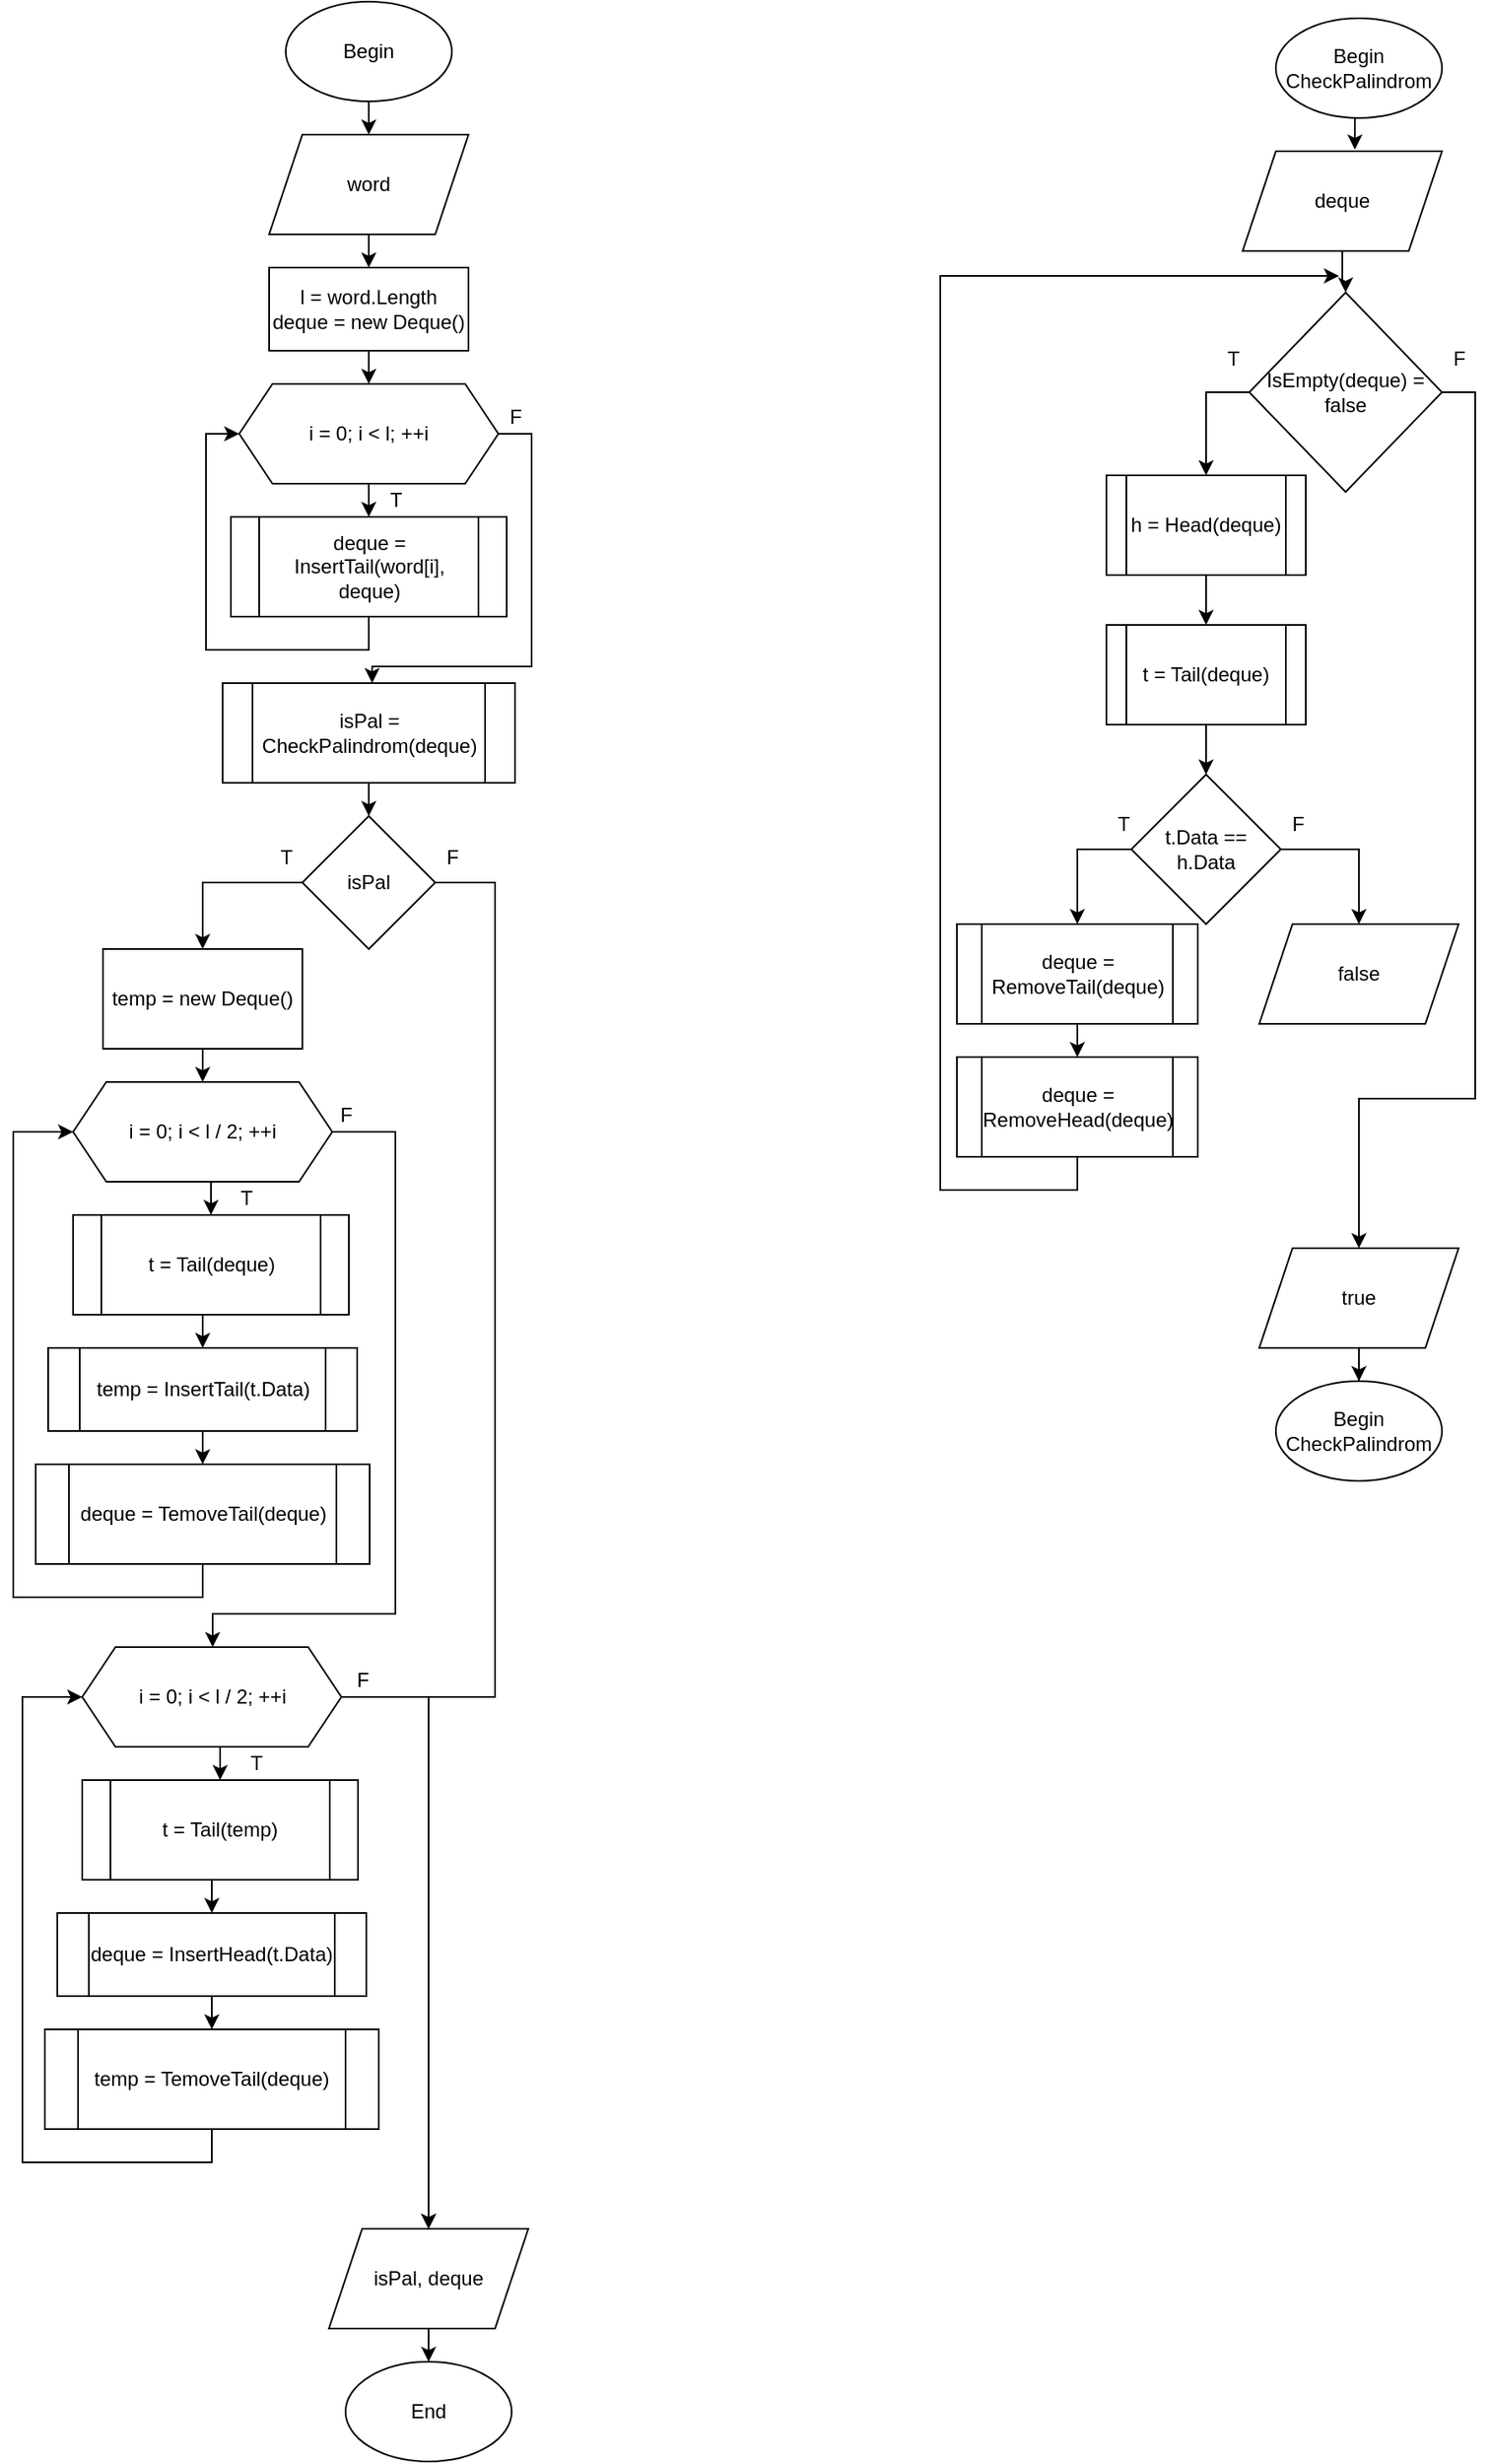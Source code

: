 <mxfile version="14.4.9" type="google" pages="3"><diagram id="t9wsF5Yz7yEXVNf7c-BD" name="Main"><mxGraphModel dx="1038" dy="548" grid="1" gridSize="10" guides="1" tooltips="1" connect="1" arrows="1" fold="1" page="1" pageScale="1" pageWidth="827" pageHeight="1169" math="0" shadow="0"><root><mxCell id="0"/><mxCell id="1" parent="0"/><mxCell id="eeqvVm17BZEfxMXyRt7h-3" style="edgeStyle=orthogonalEdgeStyle;rounded=0;orthogonalLoop=1;jettySize=auto;html=1;exitX=0.5;exitY=1;exitDx=0;exitDy=0;entryX=0.5;entryY=0;entryDx=0;entryDy=0;" edge="1" parent="1" source="eeqvVm17BZEfxMXyRt7h-1" target="eeqvVm17BZEfxMXyRt7h-2"><mxGeometry relative="1" as="geometry"/></mxCell><mxCell id="eeqvVm17BZEfxMXyRt7h-1" value="Begin" style="ellipse;whiteSpace=wrap;html=1;" vertex="1" parent="1"><mxGeometry x="364" y="20.0" width="100" height="60" as="geometry"/></mxCell><mxCell id="eeqvVm17BZEfxMXyRt7h-7" style="edgeStyle=orthogonalEdgeStyle;rounded=0;orthogonalLoop=1;jettySize=auto;html=1;exitX=0.5;exitY=1;exitDx=0;exitDy=0;entryX=0.5;entryY=0;entryDx=0;entryDy=0;" edge="1" parent="1" source="eeqvVm17BZEfxMXyRt7h-2" target="eeqvVm17BZEfxMXyRt7h-6"><mxGeometry relative="1" as="geometry"/></mxCell><mxCell id="eeqvVm17BZEfxMXyRt7h-2" value="word" style="shape=parallelogram;perimeter=parallelogramPerimeter;whiteSpace=wrap;html=1;fixedSize=1;" vertex="1" parent="1"><mxGeometry x="354" y="100" width="120" height="60" as="geometry"/></mxCell><mxCell id="eeqvVm17BZEfxMXyRt7h-11" style="edgeStyle=orthogonalEdgeStyle;rounded=0;orthogonalLoop=1;jettySize=auto;html=1;exitX=0.5;exitY=1;exitDx=0;exitDy=0;entryX=0.5;entryY=0;entryDx=0;entryDy=0;" edge="1" parent="1" source="eeqvVm17BZEfxMXyRt7h-4" target="eeqvVm17BZEfxMXyRt7h-10"><mxGeometry relative="1" as="geometry"/></mxCell><mxCell id="eeqvVm17BZEfxMXyRt7h-18" style="edgeStyle=orthogonalEdgeStyle;rounded=0;orthogonalLoop=1;jettySize=auto;html=1;exitX=1;exitY=0.5;exitDx=0;exitDy=0;" edge="1" parent="1" source="eeqvVm17BZEfxMXyRt7h-4"><mxGeometry relative="1" as="geometry"><mxPoint x="416" y="430" as="targetPoint"/><Array as="points"><mxPoint x="512" y="280"/><mxPoint x="512" y="420"/><mxPoint x="416" y="420"/></Array></mxGeometry></mxCell><mxCell id="eeqvVm17BZEfxMXyRt7h-4" value="i = 0; i &amp;lt; l; ++i" style="shape=hexagon;perimeter=hexagonPerimeter2;whiteSpace=wrap;html=1;fixedSize=1;" vertex="1" parent="1"><mxGeometry x="336" y="250" width="156" height="60" as="geometry"/></mxCell><mxCell id="eeqvVm17BZEfxMXyRt7h-8" style="edgeStyle=orthogonalEdgeStyle;rounded=0;orthogonalLoop=1;jettySize=auto;html=1;exitX=0.5;exitY=1;exitDx=0;exitDy=0;entryX=0.5;entryY=0;entryDx=0;entryDy=0;" edge="1" parent="1" source="eeqvVm17BZEfxMXyRt7h-6" target="eeqvVm17BZEfxMXyRt7h-4"><mxGeometry relative="1" as="geometry"/></mxCell><mxCell id="eeqvVm17BZEfxMXyRt7h-6" value="l = word.Length&lt;br&gt;deque = new Deque()" style="rounded=0;whiteSpace=wrap;html=1;" vertex="1" parent="1"><mxGeometry x="354" y="180" width="120" height="50" as="geometry"/></mxCell><mxCell id="eeqvVm17BZEfxMXyRt7h-12" style="edgeStyle=orthogonalEdgeStyle;rounded=0;orthogonalLoop=1;jettySize=auto;html=1;exitX=0.5;exitY=1;exitDx=0;exitDy=0;entryX=0;entryY=0.5;entryDx=0;entryDy=0;" edge="1" parent="1" source="eeqvVm17BZEfxMXyRt7h-10" target="eeqvVm17BZEfxMXyRt7h-4"><mxGeometry relative="1" as="geometry"/></mxCell><mxCell id="eeqvVm17BZEfxMXyRt7h-10" value="deque = InsertTail(word[i], deque)" style="shape=process;whiteSpace=wrap;html=1;backgroundOutline=1;" vertex="1" parent="1"><mxGeometry x="331" y="330" width="166" height="60" as="geometry"/></mxCell><mxCell id="eeqvVm17BZEfxMXyRt7h-13" value="T" style="text;html=1;align=center;verticalAlign=middle;resizable=0;points=[];autosize=1;" vertex="1" parent="1"><mxGeometry x="420" y="310" width="20" height="20" as="geometry"/></mxCell><mxCell id="eeqvVm17BZEfxMXyRt7h-22" style="edgeStyle=orthogonalEdgeStyle;rounded=0;orthogonalLoop=1;jettySize=auto;html=1;exitX=0;exitY=0.5;exitDx=0;exitDy=0;entryX=0.5;entryY=0;entryDx=0;entryDy=0;" edge="1" parent="1" source="eeqvVm17BZEfxMXyRt7h-14" target="eeqvVm17BZEfxMXyRt7h-21"><mxGeometry relative="1" as="geometry"/></mxCell><mxCell id="eeqvVm17BZEfxMXyRt7h-44" style="edgeStyle=orthogonalEdgeStyle;rounded=0;orthogonalLoop=1;jettySize=auto;html=1;exitX=1;exitY=0.5;exitDx=0;exitDy=0;entryX=0.5;entryY=0;entryDx=0;entryDy=0;" edge="1" parent="1" source="eeqvVm17BZEfxMXyRt7h-14" target="eeqvVm17BZEfxMXyRt7h-43"><mxGeometry relative="1" as="geometry"><Array as="points"><mxPoint x="1080" y="255"/><mxPoint x="1080" y="680"/><mxPoint x="1010" y="680"/></Array></mxGeometry></mxCell><mxCell id="eeqvVm17BZEfxMXyRt7h-14" value="IsEmpty(deque) = false" style="rhombus;whiteSpace=wrap;html=1;" vertex="1" parent="1"><mxGeometry x="944" y="195" width="116" height="120" as="geometry"/></mxCell><mxCell id="eeqvVm17BZEfxMXyRt7h-16" value="F" style="text;html=1;align=center;verticalAlign=middle;resizable=0;points=[];autosize=1;" vertex="1" parent="1"><mxGeometry x="492" y="260" width="20" height="20" as="geometry"/></mxCell><mxCell id="eeqvVm17BZEfxMXyRt7h-25" style="edgeStyle=orthogonalEdgeStyle;rounded=0;orthogonalLoop=1;jettySize=auto;html=1;exitX=0.5;exitY=1;exitDx=0;exitDy=0;entryX=0.5;entryY=0;entryDx=0;entryDy=0;" edge="1" parent="1" source="eeqvVm17BZEfxMXyRt7h-21" target="eeqvVm17BZEfxMXyRt7h-24"><mxGeometry relative="1" as="geometry"/></mxCell><mxCell id="eeqvVm17BZEfxMXyRt7h-21" value="h = Head(deque)" style="shape=process;whiteSpace=wrap;html=1;backgroundOutline=1;" vertex="1" parent="1"><mxGeometry x="858" y="305" width="120" height="60" as="geometry"/></mxCell><mxCell id="eeqvVm17BZEfxMXyRt7h-23" value="T" style="text;html=1;align=center;verticalAlign=middle;resizable=0;points=[];autosize=1;" vertex="1" parent="1"><mxGeometry x="924" y="225" width="20" height="20" as="geometry"/></mxCell><mxCell id="eeqvVm17BZEfxMXyRt7h-27" style="edgeStyle=orthogonalEdgeStyle;rounded=0;orthogonalLoop=1;jettySize=auto;html=1;exitX=0.5;exitY=1;exitDx=0;exitDy=0;" edge="1" parent="1" source="eeqvVm17BZEfxMXyRt7h-24" target="eeqvVm17BZEfxMXyRt7h-26"><mxGeometry relative="1" as="geometry"/></mxCell><mxCell id="eeqvVm17BZEfxMXyRt7h-24" value="t = Tail(deque)" style="shape=process;whiteSpace=wrap;html=1;backgroundOutline=1;" vertex="1" parent="1"><mxGeometry x="858" y="395" width="120" height="60" as="geometry"/></mxCell><mxCell id="eeqvVm17BZEfxMXyRt7h-34" style="edgeStyle=orthogonalEdgeStyle;rounded=0;orthogonalLoop=1;jettySize=auto;html=1;exitX=0;exitY=0.5;exitDx=0;exitDy=0;entryX=0.5;entryY=0;entryDx=0;entryDy=0;" edge="1" parent="1" source="eeqvVm17BZEfxMXyRt7h-26" target="eeqvVm17BZEfxMXyRt7h-28"><mxGeometry relative="1" as="geometry"/></mxCell><mxCell id="eeqvVm17BZEfxMXyRt7h-41" style="edgeStyle=orthogonalEdgeStyle;rounded=0;orthogonalLoop=1;jettySize=auto;html=1;exitX=1;exitY=0.5;exitDx=0;exitDy=0;" edge="1" parent="1" source="eeqvVm17BZEfxMXyRt7h-26" target="eeqvVm17BZEfxMXyRt7h-40"><mxGeometry relative="1" as="geometry"/></mxCell><mxCell id="eeqvVm17BZEfxMXyRt7h-26" value="t.Data == h.Data" style="rhombus;whiteSpace=wrap;html=1;" vertex="1" parent="1"><mxGeometry x="873" y="485" width="90" height="90" as="geometry"/></mxCell><mxCell id="eeqvVm17BZEfxMXyRt7h-30" style="edgeStyle=orthogonalEdgeStyle;rounded=0;orthogonalLoop=1;jettySize=auto;html=1;exitX=0.5;exitY=1;exitDx=0;exitDy=0;entryX=0.5;entryY=0;entryDx=0;entryDy=0;" edge="1" parent="1" source="eeqvVm17BZEfxMXyRt7h-28" target="eeqvVm17BZEfxMXyRt7h-29"><mxGeometry relative="1" as="geometry"/></mxCell><mxCell id="eeqvVm17BZEfxMXyRt7h-28" value="deque = RemoveTail(deque)" style="shape=process;whiteSpace=wrap;html=1;backgroundOutline=1;" vertex="1" parent="1"><mxGeometry x="768" y="575" width="145" height="60" as="geometry"/></mxCell><mxCell id="eeqvVm17BZEfxMXyRt7h-35" style="edgeStyle=orthogonalEdgeStyle;rounded=0;orthogonalLoop=1;jettySize=auto;html=1;exitX=0.5;exitY=1;exitDx=0;exitDy=0;" edge="1" parent="1" source="eeqvVm17BZEfxMXyRt7h-29"><mxGeometry relative="1" as="geometry"><mxPoint x="998" y="185" as="targetPoint"/><Array as="points"><mxPoint x="841" y="735"/><mxPoint x="758" y="735"/><mxPoint x="758" y="185"/></Array></mxGeometry></mxCell><mxCell id="eeqvVm17BZEfxMXyRt7h-29" value="deque = RemoveHead(deque)" style="shape=process;whiteSpace=wrap;html=1;backgroundOutline=1;" vertex="1" parent="1"><mxGeometry x="768" y="655" width="145" height="60" as="geometry"/></mxCell><mxCell id="eeqvVm17BZEfxMXyRt7h-33" value="T" style="text;html=1;align=center;verticalAlign=middle;resizable=0;points=[];autosize=1;" vertex="1" parent="1"><mxGeometry x="858" y="505" width="20" height="20" as="geometry"/></mxCell><mxCell id="eeqvVm17BZEfxMXyRt7h-38" style="edgeStyle=orthogonalEdgeStyle;rounded=0;orthogonalLoop=1;jettySize=auto;html=1;exitX=0.5;exitY=1;exitDx=0;exitDy=0;entryX=0.563;entryY=-0.017;entryDx=0;entryDy=0;entryPerimeter=0;" edge="1" parent="1" source="eeqvVm17BZEfxMXyRt7h-36" target="eeqvVm17BZEfxMXyRt7h-37"><mxGeometry relative="1" as="geometry"/></mxCell><mxCell id="eeqvVm17BZEfxMXyRt7h-36" value="Begin&lt;br&gt;CheckPalindrom" style="ellipse;whiteSpace=wrap;html=1;" vertex="1" parent="1"><mxGeometry x="960" y="30.0" width="100" height="60" as="geometry"/></mxCell><mxCell id="eeqvVm17BZEfxMXyRt7h-39" style="edgeStyle=orthogonalEdgeStyle;rounded=0;orthogonalLoop=1;jettySize=auto;html=1;exitX=0.5;exitY=1;exitDx=0;exitDy=0;" edge="1" parent="1" source="eeqvVm17BZEfxMXyRt7h-37" target="eeqvVm17BZEfxMXyRt7h-14"><mxGeometry relative="1" as="geometry"/></mxCell><mxCell id="eeqvVm17BZEfxMXyRt7h-37" value="deque" style="shape=parallelogram;perimeter=parallelogramPerimeter;whiteSpace=wrap;html=1;fixedSize=1;" vertex="1" parent="1"><mxGeometry x="940" y="110" width="120" height="60" as="geometry"/></mxCell><mxCell id="eeqvVm17BZEfxMXyRt7h-40" value="false" style="shape=parallelogram;perimeter=parallelogramPerimeter;whiteSpace=wrap;html=1;fixedSize=1;" vertex="1" parent="1"><mxGeometry x="950" y="575" width="120" height="60" as="geometry"/></mxCell><mxCell id="eeqvVm17BZEfxMXyRt7h-42" value="F" style="text;html=1;align=center;verticalAlign=middle;resizable=0;points=[];autosize=1;" vertex="1" parent="1"><mxGeometry x="963" y="505" width="20" height="20" as="geometry"/></mxCell><mxCell id="eeqvVm17BZEfxMXyRt7h-47" style="edgeStyle=orthogonalEdgeStyle;rounded=0;orthogonalLoop=1;jettySize=auto;html=1;exitX=0.5;exitY=1;exitDx=0;exitDy=0;" edge="1" parent="1" source="eeqvVm17BZEfxMXyRt7h-43" target="eeqvVm17BZEfxMXyRt7h-46"><mxGeometry relative="1" as="geometry"/></mxCell><mxCell id="eeqvVm17BZEfxMXyRt7h-43" value="true" style="shape=parallelogram;perimeter=parallelogramPerimeter;whiteSpace=wrap;html=1;fixedSize=1;" vertex="1" parent="1"><mxGeometry x="950" y="770" width="120" height="60" as="geometry"/></mxCell><mxCell id="eeqvVm17BZEfxMXyRt7h-45" value="F" style="text;html=1;align=center;verticalAlign=middle;resizable=0;points=[];autosize=1;" vertex="1" parent="1"><mxGeometry x="1060" y="225" width="20" height="20" as="geometry"/></mxCell><mxCell id="eeqvVm17BZEfxMXyRt7h-46" value="Begin&lt;br&gt;CheckPalindrom" style="ellipse;whiteSpace=wrap;html=1;" vertex="1" parent="1"><mxGeometry x="960" y="850" width="100" height="60" as="geometry"/></mxCell><mxCell id="eeqvVm17BZEfxMXyRt7h-50" style="edgeStyle=orthogonalEdgeStyle;rounded=0;orthogonalLoop=1;jettySize=auto;html=1;exitX=0.5;exitY=1;exitDx=0;exitDy=0;entryX=0.5;entryY=0;entryDx=0;entryDy=0;" edge="1" parent="1" source="eeqvVm17BZEfxMXyRt7h-48" target="eeqvVm17BZEfxMXyRt7h-49"><mxGeometry relative="1" as="geometry"/></mxCell><mxCell id="eeqvVm17BZEfxMXyRt7h-48" value="isPal = CheckPalindrom(deque)" style="shape=process;whiteSpace=wrap;html=1;backgroundOutline=1;" vertex="1" parent="1"><mxGeometry x="326" y="430" width="176" height="60" as="geometry"/></mxCell><mxCell id="eeqvVm17BZEfxMXyRt7h-52" style="edgeStyle=orthogonalEdgeStyle;rounded=0;orthogonalLoop=1;jettySize=auto;html=1;exitX=0;exitY=0.5;exitDx=0;exitDy=0;entryX=0.5;entryY=0;entryDx=0;entryDy=0;" edge="1" parent="1" source="eeqvVm17BZEfxMXyRt7h-49" target="eeqvVm17BZEfxMXyRt7h-51"><mxGeometry relative="1" as="geometry"/></mxCell><mxCell id="eeqvVm17BZEfxMXyRt7h-82" style="edgeStyle=orthogonalEdgeStyle;rounded=0;orthogonalLoop=1;jettySize=auto;html=1;exitX=1;exitY=0.5;exitDx=0;exitDy=0;entryX=0.5;entryY=0;entryDx=0;entryDy=0;" edge="1" parent="1" source="eeqvVm17BZEfxMXyRt7h-49" target="eeqvVm17BZEfxMXyRt7h-79"><mxGeometry relative="1" as="geometry"><Array as="points"><mxPoint x="490" y="550"/><mxPoint x="490" y="1040"/><mxPoint x="450" y="1040"/></Array></mxGeometry></mxCell><mxCell id="eeqvVm17BZEfxMXyRt7h-49" value="isPal" style="rhombus;whiteSpace=wrap;html=1;" vertex="1" parent="1"><mxGeometry x="374" y="510" width="80" height="80" as="geometry"/></mxCell><mxCell id="eeqvVm17BZEfxMXyRt7h-57" style="edgeStyle=orthogonalEdgeStyle;rounded=0;orthogonalLoop=1;jettySize=auto;html=1;exitX=0.5;exitY=1;exitDx=0;exitDy=0;entryX=0.5;entryY=0;entryDx=0;entryDy=0;" edge="1" parent="1" source="eeqvVm17BZEfxMXyRt7h-51" target="eeqvVm17BZEfxMXyRt7h-56"><mxGeometry relative="1" as="geometry"/></mxCell><mxCell id="eeqvVm17BZEfxMXyRt7h-51" value="temp = new Deque()" style="rounded=0;whiteSpace=wrap;html=1;" vertex="1" parent="1"><mxGeometry x="254" y="590" width="120" height="60" as="geometry"/></mxCell><mxCell id="eeqvVm17BZEfxMXyRt7h-53" value="T" style="text;html=1;align=center;verticalAlign=middle;resizable=0;points=[];autosize=1;" vertex="1" parent="1"><mxGeometry x="354" y="525" width="20" height="20" as="geometry"/></mxCell><mxCell id="eeqvVm17BZEfxMXyRt7h-60" style="edgeStyle=orthogonalEdgeStyle;rounded=0;orthogonalLoop=1;jettySize=auto;html=1;exitX=0.5;exitY=1;exitDx=0;exitDy=0;entryX=0.5;entryY=0;entryDx=0;entryDy=0;" edge="1" parent="1" source="eeqvVm17BZEfxMXyRt7h-56" target="eeqvVm17BZEfxMXyRt7h-58"><mxGeometry relative="1" as="geometry"/></mxCell><mxCell id="eeqvVm17BZEfxMXyRt7h-76" style="edgeStyle=orthogonalEdgeStyle;rounded=0;orthogonalLoop=1;jettySize=auto;html=1;exitX=1;exitY=0.5;exitDx=0;exitDy=0;" edge="1" parent="1" source="eeqvVm17BZEfxMXyRt7h-56" target="eeqvVm17BZEfxMXyRt7h-68"><mxGeometry relative="1" as="geometry"><Array as="points"><mxPoint x="430" y="700"/><mxPoint x="430" y="990"/><mxPoint x="320" y="990"/></Array></mxGeometry></mxCell><mxCell id="eeqvVm17BZEfxMXyRt7h-56" value="i = 0; i &amp;lt; l / 2; ++i" style="shape=hexagon;perimeter=hexagonPerimeter2;whiteSpace=wrap;html=1;fixedSize=1;" vertex="1" parent="1"><mxGeometry x="236" y="670" width="156" height="60" as="geometry"/></mxCell><mxCell id="eeqvVm17BZEfxMXyRt7h-61" style="edgeStyle=orthogonalEdgeStyle;rounded=0;orthogonalLoop=1;jettySize=auto;html=1;exitX=0.5;exitY=1;exitDx=0;exitDy=0;entryX=0.5;entryY=0;entryDx=0;entryDy=0;" edge="1" parent="1" source="eeqvVm17BZEfxMXyRt7h-58" target="eeqvVm17BZEfxMXyRt7h-59"><mxGeometry relative="1" as="geometry"/></mxCell><mxCell id="eeqvVm17BZEfxMXyRt7h-58" value="t = Tail(deque)" style="shape=process;whiteSpace=wrap;html=1;backgroundOutline=1;" vertex="1" parent="1"><mxGeometry x="236" y="750" width="166" height="60" as="geometry"/></mxCell><mxCell id="eeqvVm17BZEfxMXyRt7h-65" style="edgeStyle=orthogonalEdgeStyle;rounded=0;orthogonalLoop=1;jettySize=auto;html=1;exitX=0.5;exitY=1;exitDx=0;exitDy=0;entryX=0.5;entryY=0;entryDx=0;entryDy=0;" edge="1" parent="1" source="eeqvVm17BZEfxMXyRt7h-59" target="eeqvVm17BZEfxMXyRt7h-64"><mxGeometry relative="1" as="geometry"/></mxCell><mxCell id="eeqvVm17BZEfxMXyRt7h-59" value="temp = InsertTail(t.Data)" style="shape=process;whiteSpace=wrap;html=1;backgroundOutline=1;" vertex="1" parent="1"><mxGeometry x="221" y="830" width="186" height="50" as="geometry"/></mxCell><mxCell id="eeqvVm17BZEfxMXyRt7h-62" value="T" style="text;html=1;align=center;verticalAlign=middle;resizable=0;points=[];autosize=1;" vertex="1" parent="1"><mxGeometry x="330" y="730" width="20" height="20" as="geometry"/></mxCell><mxCell id="eeqvVm17BZEfxMXyRt7h-66" style="edgeStyle=orthogonalEdgeStyle;rounded=0;orthogonalLoop=1;jettySize=auto;html=1;exitX=0.5;exitY=1;exitDx=0;exitDy=0;entryX=0;entryY=0.5;entryDx=0;entryDy=0;" edge="1" parent="1" source="eeqvVm17BZEfxMXyRt7h-64" target="eeqvVm17BZEfxMXyRt7h-56"><mxGeometry relative="1" as="geometry"><Array as="points"><mxPoint x="314" y="980"/><mxPoint x="200" y="980"/><mxPoint x="200" y="700"/></Array></mxGeometry></mxCell><mxCell id="eeqvVm17BZEfxMXyRt7h-64" value="deque = TemoveTail(deque)" style="shape=process;whiteSpace=wrap;html=1;backgroundOutline=1;" vertex="1" parent="1"><mxGeometry x="213.5" y="900" width="201" height="60" as="geometry"/></mxCell><mxCell id="eeqvVm17BZEfxMXyRt7h-67" style="edgeStyle=orthogonalEdgeStyle;rounded=0;orthogonalLoop=1;jettySize=auto;html=1;exitX=0.5;exitY=1;exitDx=0;exitDy=0;entryX=0.5;entryY=0;entryDx=0;entryDy=0;" edge="1" parent="1" source="eeqvVm17BZEfxMXyRt7h-68" target="eeqvVm17BZEfxMXyRt7h-70"><mxGeometry relative="1" as="geometry"/></mxCell><mxCell id="eeqvVm17BZEfxMXyRt7h-80" style="edgeStyle=orthogonalEdgeStyle;rounded=0;orthogonalLoop=1;jettySize=auto;html=1;exitX=1;exitY=0.5;exitDx=0;exitDy=0;" edge="1" parent="1" source="eeqvVm17BZEfxMXyRt7h-68" target="eeqvVm17BZEfxMXyRt7h-79"><mxGeometry relative="1" as="geometry"><Array as="points"><mxPoint x="450" y="1040"/></Array></mxGeometry></mxCell><mxCell id="eeqvVm17BZEfxMXyRt7h-68" value="i = 0; i &amp;lt; l / 2; ++i" style="shape=hexagon;perimeter=hexagonPerimeter2;whiteSpace=wrap;html=1;fixedSize=1;" vertex="1" parent="1"><mxGeometry x="241.5" y="1010" width="156" height="60" as="geometry"/></mxCell><mxCell id="eeqvVm17BZEfxMXyRt7h-69" style="edgeStyle=orthogonalEdgeStyle;rounded=0;orthogonalLoop=1;jettySize=auto;html=1;exitX=0.5;exitY=1;exitDx=0;exitDy=0;entryX=0.5;entryY=0;entryDx=0;entryDy=0;" edge="1" parent="1" source="eeqvVm17BZEfxMXyRt7h-70" target="eeqvVm17BZEfxMXyRt7h-72"><mxGeometry relative="1" as="geometry"/></mxCell><mxCell id="eeqvVm17BZEfxMXyRt7h-70" value="t = Tail(temp)" style="shape=process;whiteSpace=wrap;html=1;backgroundOutline=1;" vertex="1" parent="1"><mxGeometry x="241.5" y="1090" width="166" height="60" as="geometry"/></mxCell><mxCell id="eeqvVm17BZEfxMXyRt7h-71" style="edgeStyle=orthogonalEdgeStyle;rounded=0;orthogonalLoop=1;jettySize=auto;html=1;exitX=0.5;exitY=1;exitDx=0;exitDy=0;entryX=0.5;entryY=0;entryDx=0;entryDy=0;" edge="1" parent="1" source="eeqvVm17BZEfxMXyRt7h-72" target="eeqvVm17BZEfxMXyRt7h-75"><mxGeometry relative="1" as="geometry"/></mxCell><mxCell id="eeqvVm17BZEfxMXyRt7h-72" value="deque = InsertHead(t.Data)" style="shape=process;whiteSpace=wrap;html=1;backgroundOutline=1;" vertex="1" parent="1"><mxGeometry x="226.5" y="1170" width="186" height="50" as="geometry"/></mxCell><mxCell id="eeqvVm17BZEfxMXyRt7h-73" value="T" style="text;html=1;align=center;verticalAlign=middle;resizable=0;points=[];autosize=1;" vertex="1" parent="1"><mxGeometry x="335.5" y="1070" width="20" height="20" as="geometry"/></mxCell><mxCell id="eeqvVm17BZEfxMXyRt7h-74" style="edgeStyle=orthogonalEdgeStyle;rounded=0;orthogonalLoop=1;jettySize=auto;html=1;exitX=0.5;exitY=1;exitDx=0;exitDy=0;entryX=0;entryY=0.5;entryDx=0;entryDy=0;" edge="1" parent="1" source="eeqvVm17BZEfxMXyRt7h-75" target="eeqvVm17BZEfxMXyRt7h-68"><mxGeometry relative="1" as="geometry"><Array as="points"><mxPoint x="319.5" y="1320"/><mxPoint x="205.5" y="1320"/><mxPoint x="205.5" y="1040"/></Array></mxGeometry></mxCell><mxCell id="eeqvVm17BZEfxMXyRt7h-75" value="temp = TemoveTail(deque)" style="shape=process;whiteSpace=wrap;html=1;backgroundOutline=1;" vertex="1" parent="1"><mxGeometry x="219" y="1240" width="201" height="60" as="geometry"/></mxCell><mxCell id="eeqvVm17BZEfxMXyRt7h-78" value="F" style="text;html=1;align=center;verticalAlign=middle;resizable=0;points=[];autosize=1;" vertex="1" parent="1"><mxGeometry x="390" y="680" width="20" height="20" as="geometry"/></mxCell><mxCell id="eeqvVm17BZEfxMXyRt7h-85" style="edgeStyle=orthogonalEdgeStyle;rounded=0;orthogonalLoop=1;jettySize=auto;html=1;exitX=0.5;exitY=1;exitDx=0;exitDy=0;entryX=0.5;entryY=0;entryDx=0;entryDy=0;" edge="1" parent="1" source="eeqvVm17BZEfxMXyRt7h-79" target="eeqvVm17BZEfxMXyRt7h-84"><mxGeometry relative="1" as="geometry"/></mxCell><mxCell id="eeqvVm17BZEfxMXyRt7h-79" value="isPal, deque" style="shape=parallelogram;perimeter=parallelogramPerimeter;whiteSpace=wrap;html=1;fixedSize=1;" vertex="1" parent="1"><mxGeometry x="390" y="1360" width="120" height="60" as="geometry"/></mxCell><mxCell id="eeqvVm17BZEfxMXyRt7h-81" value="F" style="text;html=1;align=center;verticalAlign=middle;resizable=0;points=[];autosize=1;" vertex="1" parent="1"><mxGeometry x="400" y="1020" width="20" height="20" as="geometry"/></mxCell><mxCell id="eeqvVm17BZEfxMXyRt7h-83" value="F" style="text;html=1;align=center;verticalAlign=middle;resizable=0;points=[];autosize=1;" vertex="1" parent="1"><mxGeometry x="454" y="525" width="20" height="20" as="geometry"/></mxCell><mxCell id="eeqvVm17BZEfxMXyRt7h-84" value="End" style="ellipse;whiteSpace=wrap;html=1;" vertex="1" parent="1"><mxGeometry x="400" y="1440" width="100" height="60" as="geometry"/></mxCell></root></mxGraphModel></diagram><diagram id="2Tp-z3wJa6QG4yHcJsWg" name="LinkedList"><mxGraphModel dx="1038" dy="548" grid="1" gridSize="10" guides="1" tooltips="1" connect="1" arrows="1" fold="1" page="1" pageScale="1" pageWidth="827" pageHeight="1169" math="0" shadow="0"><root><mxCell id="pHz96JhTzvtz1l3YlNSy-0"/><mxCell id="pHz96JhTzvtz1l3YlNSy-1" parent="pHz96JhTzvtz1l3YlNSy-0"/><mxCell id="pHz96JhTzvtz1l3YlNSy-3" value="class Node&lt;br&gt;{&lt;br&gt;&amp;nbsp; Node *next;&lt;br&gt;&amp;nbsp; Node *prev;&lt;br&gt;&amp;nbsp; char data;&lt;br&gt;}" style="text;html=1;align=left;verticalAlign=middle;resizable=0;points=[];autosize=1;" parent="pHz96JhTzvtz1l3YlNSy-1" vertex="1"><mxGeometry x="4" y="165" width="90" height="90" as="geometry"/></mxCell><mxCell id="pHz96JhTzvtz1l3YlNSy-4" value="class LinkedList&lt;br&gt;{&lt;br&gt;&lt;div&gt;&amp;nbsp; Node *head;&lt;/div&gt;&lt;div&gt;&amp;nbsp; Node *tail;&lt;/div&gt;&lt;div&gt;&amp;nbsp; int size;&lt;/div&gt;&lt;div&gt;}&lt;/div&gt;" style="text;html=1;align=left;verticalAlign=middle;resizable=0;points=[];autosize=1;" parent="pHz96JhTzvtz1l3YlNSy-1" vertex="1"><mxGeometry x="4" y="290" width="100" height="90" as="geometry"/></mxCell><mxCell id="pHz96JhTzvtz1l3YlNSy-5" style="edgeStyle=orthogonalEdgeStyle;rounded=0;orthogonalLoop=1;jettySize=auto;html=1;exitX=0.5;exitY=1;exitDx=0;exitDy=0;" parent="pHz96JhTzvtz1l3YlNSy-1" source="pHz96JhTzvtz1l3YlNSy-6" target="pHz96JhTzvtz1l3YlNSy-8" edge="1"><mxGeometry relative="1" as="geometry"/></mxCell><mxCell id="pHz96JhTzvtz1l3YlNSy-6" value="Begin&lt;br&gt;AddFirst" style="ellipse;whiteSpace=wrap;html=1;" parent="pHz96JhTzvtz1l3YlNSy-1" vertex="1"><mxGeometry x="210" y="120" width="100" height="60" as="geometry"/></mxCell><mxCell id="pHz96JhTzvtz1l3YlNSy-7" style="edgeStyle=orthogonalEdgeStyle;rounded=0;orthogonalLoop=1;jettySize=auto;html=1;exitX=0.5;exitY=1;exitDx=0;exitDy=0;entryX=0.5;entryY=0;entryDx=0;entryDy=0;" parent="pHz96JhTzvtz1l3YlNSy-1" source="pHz96JhTzvtz1l3YlNSy-8" target="pHz96JhTzvtz1l3YlNSy-11" edge="1"><mxGeometry relative="1" as="geometry"/></mxCell><mxCell id="pHz96JhTzvtz1l3YlNSy-8" value="data, list" style="shape=parallelogram;perimeter=parallelogramPerimeter;whiteSpace=wrap;html=1;fixedSize=1;" parent="pHz96JhTzvtz1l3YlNSy-1" vertex="1"><mxGeometry x="200" y="210" width="120" height="60" as="geometry"/></mxCell><mxCell id="pHz96JhTzvtz1l3YlNSy-9" style="edgeStyle=orthogonalEdgeStyle;rounded=0;orthogonalLoop=1;jettySize=auto;html=1;exitX=0;exitY=0.5;exitDx=0;exitDy=0;entryX=0.5;entryY=0;entryDx=0;entryDy=0;" parent="pHz96JhTzvtz1l3YlNSy-1" source="pHz96JhTzvtz1l3YlNSy-11" target="pHz96JhTzvtz1l3YlNSy-13" edge="1"><mxGeometry relative="1" as="geometry"/></mxCell><mxCell id="pHz96JhTzvtz1l3YlNSy-10" style="edgeStyle=orthogonalEdgeStyle;rounded=0;orthogonalLoop=1;jettySize=auto;html=1;exitX=1;exitY=0.5;exitDx=0;exitDy=0;" parent="pHz96JhTzvtz1l3YlNSy-1" source="pHz96JhTzvtz1l3YlNSy-11" target="pHz96JhTzvtz1l3YlNSy-20" edge="1"><mxGeometry relative="1" as="geometry"/></mxCell><mxCell id="pHz96JhTzvtz1l3YlNSy-11" value="list.head = null" style="rhombus;whiteSpace=wrap;html=1;" parent="pHz96JhTzvtz1l3YlNSy-1" vertex="1"><mxGeometry x="215" y="285" width="90" height="90" as="geometry"/></mxCell><mxCell id="pHz96JhTzvtz1l3YlNSy-12" style="edgeStyle=orthogonalEdgeStyle;rounded=0;orthogonalLoop=1;jettySize=auto;html=1;exitX=0.5;exitY=1;exitDx=0;exitDy=0;entryX=0.5;entryY=0;entryDx=0;entryDy=0;" parent="pHz96JhTzvtz1l3YlNSy-1" source="pHz96JhTzvtz1l3YlNSy-13" target="pHz96JhTzvtz1l3YlNSy-15" edge="1"><mxGeometry relative="1" as="geometry"/></mxCell><mxCell id="pHz96JhTzvtz1l3YlNSy-13" value="head = new DLNode(data)" style="rounded=0;whiteSpace=wrap;html=1;" parent="pHz96JhTzvtz1l3YlNSy-1" vertex="1"><mxGeometry x="130" y="390" width="97" height="40" as="geometry"/></mxCell><mxCell id="pHz96JhTzvtz1l3YlNSy-14" style="edgeStyle=orthogonalEdgeStyle;rounded=0;orthogonalLoop=1;jettySize=auto;html=1;exitX=0.5;exitY=1;exitDx=0;exitDy=0;entryX=0.5;entryY=0;entryDx=0;entryDy=0;" parent="pHz96JhTzvtz1l3YlNSy-1" source="pHz96JhTzvtz1l3YlNSy-15" target="pHz96JhTzvtz1l3YlNSy-23" edge="1"><mxGeometry relative="1" as="geometry"/></mxCell><mxCell id="pHz96JhTzvtz1l3YlNSy-15" value="list.tail =list.&lt;br&gt;head&lt;br&gt;list.head.next =list.&lt;br&gt;tail&lt;br&gt;list.head.prev =list.&lt;br&gt;tail&lt;br&gt;list.tail.next =list.&lt;br&gt;head&lt;br&gt;list.tail.prev =list.&lt;br&gt;head" style="rounded=0;whiteSpace=wrap;html=1;" parent="pHz96JhTzvtz1l3YlNSy-1" vertex="1"><mxGeometry x="108.5" y="445" width="140" height="150" as="geometry"/></mxCell><mxCell id="pHz96JhTzvtz1l3YlNSy-16" value="T" style="text;html=1;align=center;verticalAlign=middle;resizable=0;points=[];autosize=1;" parent="pHz96JhTzvtz1l3YlNSy-1" vertex="1"><mxGeometry x="200" y="310" width="20" height="20" as="geometry"/></mxCell><mxCell id="pHz96JhTzvtz1l3YlNSy-17" style="edgeStyle=orthogonalEdgeStyle;rounded=0;orthogonalLoop=1;jettySize=auto;html=1;exitX=0.5;exitY=1;exitDx=0;exitDy=0;entryX=0.5;entryY=0;entryDx=0;entryDy=0;" parent="pHz96JhTzvtz1l3YlNSy-1" source="pHz96JhTzvtz1l3YlNSy-18" target="pHz96JhTzvtz1l3YlNSy-25" edge="1"><mxGeometry relative="1" as="geometry"/></mxCell><mxCell id="pHz96JhTzvtz1l3YlNSy-18" value="&lt;div style=&quot;line-height: 120%&quot;&gt;&lt;div&gt;&lt;span style=&quot;background-color: rgb(255 , 255 , 255)&quot;&gt;node.next&amp;nbsp;=&amp;nbsp;&lt;/span&gt;&lt;span&gt;list.&lt;/span&gt;&lt;span style=&quot;background-color: rgb(255 , 255 , 255)&quot;&gt;head&lt;/span&gt;&lt;/div&gt;&lt;div&gt;&lt;span style=&quot;background-color: rgb(255 , 255 , 255)&quot;&gt;node.prev&amp;nbsp;=&amp;nbsp;&lt;/span&gt;&lt;span&gt;list.&lt;/span&gt;&lt;span style=&quot;background-color: rgb(255 , 255 , 255)&quot;&gt;tail&lt;/span&gt;&lt;/div&gt;&lt;div&gt;&lt;span&gt;list.&lt;/span&gt;&lt;span style=&quot;background-color: rgb(255 , 255 , 255)&quot;&gt;tail.next&amp;nbsp;=&amp;nbsp;node&lt;/span&gt;&lt;/div&gt;&lt;div&gt;&lt;span&gt;list.&lt;/span&gt;&lt;span style=&quot;background-color: rgb(255 , 255 , 255)&quot;&gt;head.prev&amp;nbsp;=&amp;nbsp;node&lt;/span&gt;&lt;/div&gt;&lt;div&gt;&lt;span&gt;list.&lt;/span&gt;&lt;span style=&quot;background-color: rgb(255 , 255 , 255)&quot;&gt;head = node&lt;/span&gt;&lt;/div&gt;&lt;/div&gt;" style="rounded=0;whiteSpace=wrap;html=1;align=center;" parent="pHz96JhTzvtz1l3YlNSy-1" vertex="1"><mxGeometry x="274.37" y="455" width="125.75" height="135" as="geometry"/></mxCell><mxCell id="pHz96JhTzvtz1l3YlNSy-19" style="edgeStyle=orthogonalEdgeStyle;rounded=0;orthogonalLoop=1;jettySize=auto;html=1;exitX=0.5;exitY=1;exitDx=0;exitDy=0;entryX=0.5;entryY=0;entryDx=0;entryDy=0;" parent="pHz96JhTzvtz1l3YlNSy-1" source="pHz96JhTzvtz1l3YlNSy-20" target="pHz96JhTzvtz1l3YlNSy-18" edge="1"><mxGeometry relative="1" as="geometry"/></mxCell><mxCell id="pHz96JhTzvtz1l3YlNSy-20" value="node = new DLNode(data)" style="rounded=0;whiteSpace=wrap;html=1;" parent="pHz96JhTzvtz1l3YlNSy-1" vertex="1"><mxGeometry x="290" y="390" width="97" height="40" as="geometry"/></mxCell><mxCell id="pHz96JhTzvtz1l3YlNSy-21" value="F" style="text;html=1;align=center;verticalAlign=middle;resizable=0;points=[];autosize=1;" parent="pHz96JhTzvtz1l3YlNSy-1" vertex="1"><mxGeometry x="300" y="310" width="20" height="20" as="geometry"/></mxCell><mxCell id="LbHqqb9gpuG6vFVmgvRu-2" style="edgeStyle=orthogonalEdgeStyle;rounded=0;orthogonalLoop=1;jettySize=auto;html=1;exitX=0.5;exitY=1;exitDx=0;exitDy=0;entryX=0.5;entryY=0;entryDx=0;entryDy=0;" edge="1" parent="pHz96JhTzvtz1l3YlNSy-1" source="pHz96JhTzvtz1l3YlNSy-23" target="LbHqqb9gpuG6vFVmgvRu-0"><mxGeometry relative="1" as="geometry"/></mxCell><mxCell id="pHz96JhTzvtz1l3YlNSy-23" value="list.size = 1" style="rounded=0;whiteSpace=wrap;html=1;" parent="pHz96JhTzvtz1l3YlNSy-1" vertex="1"><mxGeometry x="130" y="610" width="100" height="35" as="geometry"/></mxCell><mxCell id="LbHqqb9gpuG6vFVmgvRu-1" style="edgeStyle=orthogonalEdgeStyle;rounded=0;orthogonalLoop=1;jettySize=auto;html=1;exitX=0.5;exitY=1;exitDx=0;exitDy=0;" edge="1" parent="pHz96JhTzvtz1l3YlNSy-1" source="pHz96JhTzvtz1l3YlNSy-25" target="LbHqqb9gpuG6vFVmgvRu-0"><mxGeometry relative="1" as="geometry"/></mxCell><mxCell id="pHz96JhTzvtz1l3YlNSy-25" value="list.size += 1" style="rounded=0;whiteSpace=wrap;html=1;" parent="pHz96JhTzvtz1l3YlNSy-1" vertex="1"><mxGeometry x="284.25" y="610" width="106" height="35" as="geometry"/></mxCell><mxCell id="pHz96JhTzvtz1l3YlNSy-26" value="End&lt;br&gt;AddFirst" style="ellipse;whiteSpace=wrap;html=1;" parent="pHz96JhTzvtz1l3YlNSy-1" vertex="1"><mxGeometry x="210" y="770" width="100" height="60" as="geometry"/></mxCell><mxCell id="pHz96JhTzvtz1l3YlNSy-27" style="edgeStyle=orthogonalEdgeStyle;rounded=0;orthogonalLoop=1;jettySize=auto;html=1;exitX=0.5;exitY=1;exitDx=0;exitDy=0;entryX=0.5;entryY=0;entryDx=0;entryDy=0;" parent="pHz96JhTzvtz1l3YlNSy-1" source="pHz96JhTzvtz1l3YlNSy-28" target="pHz96JhTzvtz1l3YlNSy-30" edge="1"><mxGeometry relative="1" as="geometry"/></mxCell><mxCell id="pHz96JhTzvtz1l3YlNSy-28" value="Begin&lt;br&gt;AddLast" style="ellipse;whiteSpace=wrap;html=1;" parent="pHz96JhTzvtz1l3YlNSy-1" vertex="1"><mxGeometry x="520" y="130.0" width="100" height="60" as="geometry"/></mxCell><mxCell id="pHz96JhTzvtz1l3YlNSy-29" style="edgeStyle=orthogonalEdgeStyle;rounded=0;orthogonalLoop=1;jettySize=auto;html=1;exitX=0.5;exitY=1;exitDx=0;exitDy=0;" parent="pHz96JhTzvtz1l3YlNSy-1" source="pHz96JhTzvtz1l3YlNSy-30" target="pHz96JhTzvtz1l3YlNSy-32" edge="1"><mxGeometry relative="1" as="geometry"/></mxCell><mxCell id="pHz96JhTzvtz1l3YlNSy-30" value="data, list" style="shape=parallelogram;perimeter=parallelogramPerimeter;whiteSpace=wrap;html=1;fixedSize=1;" parent="pHz96JhTzvtz1l3YlNSy-1" vertex="1"><mxGeometry x="510" y="210" width="120" height="60" as="geometry"/></mxCell><mxCell id="pHz96JhTzvtz1l3YlNSy-31" style="edgeStyle=orthogonalEdgeStyle;rounded=0;orthogonalLoop=1;jettySize=auto;html=1;exitX=0.5;exitY=1;exitDx=0;exitDy=0;entryX=0.5;entryY=0;entryDx=0;entryDy=0;" parent="pHz96JhTzvtz1l3YlNSy-1" source="pHz96JhTzvtz1l3YlNSy-32" target="pHz96JhTzvtz1l3YlNSy-35" edge="1"><mxGeometry relative="1" as="geometry"/></mxCell><mxCell id="pHz96JhTzvtz1l3YlNSy-32" value="node = new DLNode(data)" style="rounded=0;whiteSpace=wrap;html=1;" parent="pHz96JhTzvtz1l3YlNSy-1" vertex="1"><mxGeometry x="510" y="290" width="120" height="60" as="geometry"/></mxCell><mxCell id="pHz96JhTzvtz1l3YlNSy-33" style="edgeStyle=orthogonalEdgeStyle;rounded=0;orthogonalLoop=1;jettySize=auto;html=1;exitX=0;exitY=0.5;exitDx=0;exitDy=0;entryX=0.5;entryY=0;entryDx=0;entryDy=0;" parent="pHz96JhTzvtz1l3YlNSy-1" source="pHz96JhTzvtz1l3YlNSy-35" target="pHz96JhTzvtz1l3YlNSy-37" edge="1"><mxGeometry relative="1" as="geometry"/></mxCell><mxCell id="pHz96JhTzvtz1l3YlNSy-34" style="edgeStyle=orthogonalEdgeStyle;rounded=0;orthogonalLoop=1;jettySize=auto;html=1;exitX=1;exitY=0.5;exitDx=0;exitDy=0;" parent="pHz96JhTzvtz1l3YlNSy-1" source="pHz96JhTzvtz1l3YlNSy-35" target="pHz96JhTzvtz1l3YlNSy-40" edge="1"><mxGeometry relative="1" as="geometry"/></mxCell><mxCell id="pHz96JhTzvtz1l3YlNSy-35" value="list.head = null" style="rhombus;whiteSpace=wrap;html=1;" parent="pHz96JhTzvtz1l3YlNSy-1" vertex="1"><mxGeometry x="520" y="370" width="100" height="85" as="geometry"/></mxCell><mxCell id="LbHqqb9gpuG6vFVmgvRu-7" style="edgeStyle=orthogonalEdgeStyle;rounded=0;orthogonalLoop=1;jettySize=auto;html=1;exitX=0.5;exitY=1;exitDx=0;exitDy=0;entryX=0.5;entryY=0;entryDx=0;entryDy=0;" edge="1" parent="pHz96JhTzvtz1l3YlNSy-1" source="pHz96JhTzvtz1l3YlNSy-37" target="LbHqqb9gpuG6vFVmgvRu-4"><mxGeometry relative="1" as="geometry"><Array as="points"><mxPoint x="490" y="610"/><mxPoint x="570" y="610"/></Array></mxGeometry></mxCell><mxCell id="pHz96JhTzvtz1l3YlNSy-37" value="AddFirst(data, list)" style="shape=process;whiteSpace=wrap;html=1;backgroundOutline=1;" parent="pHz96JhTzvtz1l3YlNSy-1" vertex="1"><mxGeometry x="430" y="455" width="120" height="60" as="geometry"/></mxCell><mxCell id="pHz96JhTzvtz1l3YlNSy-38" value="T" style="text;html=1;align=center;verticalAlign=middle;resizable=0;points=[];autosize=1;" parent="pHz96JhTzvtz1l3YlNSy-1" vertex="1"><mxGeometry x="510" y="390" width="20" height="20" as="geometry"/></mxCell><mxCell id="pHz96JhTzvtz1l3YlNSy-39" style="edgeStyle=orthogonalEdgeStyle;rounded=0;orthogonalLoop=1;jettySize=auto;html=1;exitX=0.5;exitY=1;exitDx=0;exitDy=0;entryX=0.5;entryY=0;entryDx=0;entryDy=0;" parent="pHz96JhTzvtz1l3YlNSy-1" source="pHz96JhTzvtz1l3YlNSy-40" target="pHz96JhTzvtz1l3YlNSy-42" edge="1"><mxGeometry relative="1" as="geometry"/></mxCell><mxCell id="pHz96JhTzvtz1l3YlNSy-40" value="node.next =list.&lt;br&gt;head&lt;br&gt;node.prev =list.&lt;br&gt;tail&lt;br&gt;list.head.prev = node&lt;br&gt;list.tail.next = node&lt;br&gt;list.tail = node" style="rounded=0;whiteSpace=wrap;html=1;" parent="pHz96JhTzvtz1l3YlNSy-1" vertex="1"><mxGeometry x="610" y="440" width="120" height="110" as="geometry"/></mxCell><mxCell id="LbHqqb9gpuG6vFVmgvRu-5" style="edgeStyle=orthogonalEdgeStyle;rounded=0;orthogonalLoop=1;jettySize=auto;html=1;exitX=0.5;exitY=1;exitDx=0;exitDy=0;entryX=0.5;entryY=0;entryDx=0;entryDy=0;" edge="1" parent="pHz96JhTzvtz1l3YlNSy-1" source="pHz96JhTzvtz1l3YlNSy-42" target="LbHqqb9gpuG6vFVmgvRu-4"><mxGeometry relative="1" as="geometry"><Array as="points"><mxPoint x="670" y="610"/><mxPoint x="570" y="610"/></Array></mxGeometry></mxCell><mxCell id="pHz96JhTzvtz1l3YlNSy-42" value="list.size += 1" style="rounded=0;whiteSpace=wrap;html=1;" parent="pHz96JhTzvtz1l3YlNSy-1" vertex="1"><mxGeometry x="617" y="567" width="106" height="35" as="geometry"/></mxCell><mxCell id="pHz96JhTzvtz1l3YlNSy-43" value="End&lt;br&gt;AddLast" style="ellipse;whiteSpace=wrap;html=1;" parent="pHz96JhTzvtz1l3YlNSy-1" vertex="1"><mxGeometry x="520" y="710" width="100" height="60" as="geometry"/></mxCell><mxCell id="pHz96JhTzvtz1l3YlNSy-44" value="F" style="text;html=1;align=center;verticalAlign=middle;resizable=0;points=[];autosize=1;" parent="pHz96JhTzvtz1l3YlNSy-1" vertex="1"><mxGeometry x="610" y="390" width="20" height="20" as="geometry"/></mxCell><mxCell id="pHz96JhTzvtz1l3YlNSy-50" style="edgeStyle=orthogonalEdgeStyle;rounded=0;orthogonalLoop=1;jettySize=auto;html=1;exitX=0;exitY=0.5;exitDx=0;exitDy=0;entryX=0.5;entryY=0;entryDx=0;entryDy=0;" parent="pHz96JhTzvtz1l3YlNSy-1" target="pHz96JhTzvtz1l3YlNSy-80" edge="1"><mxGeometry relative="1" as="geometry"><Array as="points"><mxPoint x="760" y="350"/><mxPoint x="760" y="980"/><mxPoint x="856" y="980"/></Array><mxPoint x="850" y="350" as="sourcePoint"/></mxGeometry></mxCell><mxCell id="LbHqqb9gpuG6vFVmgvRu-10" style="edgeStyle=orthogonalEdgeStyle;rounded=0;orthogonalLoop=1;jettySize=auto;html=1;exitX=0.5;exitY=1;exitDx=0;exitDy=0;" edge="1" parent="pHz96JhTzvtz1l3YlNSy-1" source="pHz96JhTzvtz1l3YlNSy-83" target="LbHqqb9gpuG6vFVmgvRu-8"><mxGeometry relative="1" as="geometry"/></mxCell><mxCell id="pHz96JhTzvtz1l3YlNSy-83" value="Begin&lt;br&gt;DeleteFirst" style="ellipse;whiteSpace=wrap;html=1;" parent="pHz96JhTzvtz1l3YlNSy-1" vertex="1"><mxGeometry x="800" y="130.0" width="100" height="60" as="geometry"/></mxCell><mxCell id="pHz96JhTzvtz1l3YlNSy-84" style="edgeStyle=orthogonalEdgeStyle;rounded=0;orthogonalLoop=1;jettySize=auto;html=1;exitX=1;exitY=0.5;exitDx=0;exitDy=0;entryX=0.5;entryY=0;entryDx=0;entryDy=0;" parent="pHz96JhTzvtz1l3YlNSy-1" source="pHz96JhTzvtz1l3YlNSy-86" target="pHz96JhTzvtz1l3YlNSy-88" edge="1"><mxGeometry relative="1" as="geometry"/></mxCell><mxCell id="LbHqqb9gpuG6vFVmgvRu-15" style="edgeStyle=orthogonalEdgeStyle;rounded=0;orthogonalLoop=1;jettySize=auto;html=1;exitX=0;exitY=0.5;exitDx=0;exitDy=0;entryX=0.5;entryY=0;entryDx=0;entryDy=0;" edge="1" parent="pHz96JhTzvtz1l3YlNSy-1" source="pHz96JhTzvtz1l3YlNSy-86" target="LbHqqb9gpuG6vFVmgvRu-11"><mxGeometry relative="1" as="geometry"><Array as="points"><mxPoint x="780" y="328"/><mxPoint x="780" y="620"/><mxPoint x="850" y="620"/></Array></mxGeometry></mxCell><mxCell id="pHz96JhTzvtz1l3YlNSy-86" value="list.head = null" style="rhombus;whiteSpace=wrap;html=1;" parent="pHz96JhTzvtz1l3YlNSy-1" vertex="1"><mxGeometry x="800" y="285" width="90" height="85" as="geometry"/></mxCell><mxCell id="pHz96JhTzvtz1l3YlNSy-87" style="edgeStyle=orthogonalEdgeStyle;rounded=0;orthogonalLoop=1;jettySize=auto;html=1;exitX=0.5;exitY=1;exitDx=0;exitDy=0;entryX=0.5;entryY=0;entryDx=0;entryDy=0;" parent="pHz96JhTzvtz1l3YlNSy-1" source="pHz96JhTzvtz1l3YlNSy-88" target="pHz96JhTzvtz1l3YlNSy-92" edge="1"><mxGeometry relative="1" as="geometry"/></mxCell><mxCell id="pHz96JhTzvtz1l3YlNSy-88" value="list.size -= 1" style="rounded=0;whiteSpace=wrap;html=1;" parent="pHz96JhTzvtz1l3YlNSy-1" vertex="1"><mxGeometry x="920" y="365" width="110" height="40" as="geometry"/></mxCell><mxCell id="pHz96JhTzvtz1l3YlNSy-89" value="F" style="text;html=1;align=center;verticalAlign=middle;resizable=0;points=[];autosize=1;" parent="pHz96JhTzvtz1l3YlNSy-1" vertex="1"><mxGeometry x="890" y="305" width="20" height="20" as="geometry"/></mxCell><mxCell id="pHz96JhTzvtz1l3YlNSy-90" style="edgeStyle=orthogonalEdgeStyle;rounded=0;orthogonalLoop=1;jettySize=auto;html=1;exitX=1;exitY=0.5;exitDx=0;exitDy=0;entryX=0.5;entryY=0;entryDx=0;entryDy=0;" parent="pHz96JhTzvtz1l3YlNSy-1" source="pHz96JhTzvtz1l3YlNSy-92" target="pHz96JhTzvtz1l3YlNSy-94" edge="1"><mxGeometry relative="1" as="geometry"/></mxCell><mxCell id="pHz96JhTzvtz1l3YlNSy-91" style="edgeStyle=orthogonalEdgeStyle;rounded=0;orthogonalLoop=1;jettySize=auto;html=1;exitX=0;exitY=0.5;exitDx=0;exitDy=0;entryX=0.5;entryY=0;entryDx=0;entryDy=0;" parent="pHz96JhTzvtz1l3YlNSy-1" source="pHz96JhTzvtz1l3YlNSy-92" target="pHz96JhTzvtz1l3YlNSy-97" edge="1"><mxGeometry relative="1" as="geometry"/></mxCell><mxCell id="pHz96JhTzvtz1l3YlNSy-92" value="list.head =list.&lt;br&gt;tail" style="rhombus;whiteSpace=wrap;html=1;" parent="pHz96JhTzvtz1l3YlNSy-1" vertex="1"><mxGeometry x="927.5" y="415" width="95" height="95" as="geometry"/></mxCell><mxCell id="LbHqqb9gpuG6vFVmgvRu-14" style="edgeStyle=orthogonalEdgeStyle;rounded=0;orthogonalLoop=1;jettySize=auto;html=1;exitX=0.5;exitY=1;exitDx=0;exitDy=0;entryX=0.5;entryY=0;entryDx=0;entryDy=0;" edge="1" parent="pHz96JhTzvtz1l3YlNSy-1" source="pHz96JhTzvtz1l3YlNSy-94" target="LbHqqb9gpuG6vFVmgvRu-11"><mxGeometry relative="1" as="geometry"><Array as="points"><mxPoint x="1075" y="620"/><mxPoint x="850" y="620"/></Array></mxGeometry></mxCell><mxCell id="pHz96JhTzvtz1l3YlNSy-94" value="list.head = null&lt;br&gt;list.tail = null" style="rounded=0;whiteSpace=wrap;html=1;" parent="pHz96JhTzvtz1l3YlNSy-1" vertex="1"><mxGeometry x="1030" y="510" width="90" height="50" as="geometry"/></mxCell><mxCell id="pHz96JhTzvtz1l3YlNSy-95" value="T" style="text;html=1;align=center;verticalAlign=middle;resizable=0;points=[];autosize=1;rotation=0;" parent="pHz96JhTzvtz1l3YlNSy-1" vertex="1"><mxGeometry x="1022.5" y="435" width="20" height="20" as="geometry"/></mxCell><mxCell id="LbHqqb9gpuG6vFVmgvRu-12" style="edgeStyle=orthogonalEdgeStyle;rounded=0;orthogonalLoop=1;jettySize=auto;html=1;exitX=0.5;exitY=1;exitDx=0;exitDy=0;" edge="1" parent="pHz96JhTzvtz1l3YlNSy-1" source="pHz96JhTzvtz1l3YlNSy-97" target="LbHqqb9gpuG6vFVmgvRu-11"><mxGeometry relative="1" as="geometry"/></mxCell><mxCell id="pHz96JhTzvtz1l3YlNSy-97" value="list.tail.next =list.&lt;br&gt;head.next&lt;br&gt;list.head.next.prev =list.&lt;br&gt;tail&lt;br&gt;list.head =list.&lt;br&gt;tail.next&amp;nbsp;" style="rounded=0;whiteSpace=wrap;html=1;" parent="pHz96JhTzvtz1l3YlNSy-1" vertex="1"><mxGeometry x="820" y="510" width="160" height="85" as="geometry"/></mxCell><mxCell id="pHz96JhTzvtz1l3YlNSy-98" value="F" style="text;html=1;align=center;verticalAlign=middle;resizable=0;points=[];autosize=1;" parent="pHz96JhTzvtz1l3YlNSy-1" vertex="1"><mxGeometry x="910" y="435" width="20" height="20" as="geometry"/></mxCell><mxCell id="pHz96JhTzvtz1l3YlNSy-99" value="End&lt;br&gt;DeleteFirst" style="ellipse;whiteSpace=wrap;html=1;" parent="pHz96JhTzvtz1l3YlNSy-1" vertex="1"><mxGeometry x="800" y="720" width="100" height="60" as="geometry"/></mxCell><mxCell id="pHz96JhTzvtz1l3YlNSy-100" value="T" style="text;html=1;align=center;verticalAlign=middle;resizable=0;points=[];autosize=1;" parent="pHz96JhTzvtz1l3YlNSy-1" vertex="1"><mxGeometry x="780" y="305" width="20" height="20" as="geometry"/></mxCell><mxCell id="LbHqqb9gpuG6vFVmgvRu-17" style="edgeStyle=orthogonalEdgeStyle;rounded=0;orthogonalLoop=1;jettySize=auto;html=1;exitX=0.5;exitY=1;exitDx=0;exitDy=0;entryX=0.5;entryY=0;entryDx=0;entryDy=0;" edge="1" parent="pHz96JhTzvtz1l3YlNSy-1" source="pHz96JhTzvtz1l3YlNSy-102" target="LbHqqb9gpuG6vFVmgvRu-16"><mxGeometry relative="1" as="geometry"/></mxCell><mxCell id="pHz96JhTzvtz1l3YlNSy-102" value="Begin&lt;br&gt;DeleteLast" style="ellipse;whiteSpace=wrap;html=1;" parent="pHz96JhTzvtz1l3YlNSy-1" vertex="1"><mxGeometry x="1180" y="130.0" width="100" height="60" as="geometry"/></mxCell><mxCell id="pHz96JhTzvtz1l3YlNSy-103" style="edgeStyle=orthogonalEdgeStyle;rounded=0;orthogonalLoop=1;jettySize=auto;html=1;exitX=1;exitY=0.5;exitDx=0;exitDy=0;entryX=0.5;entryY=0;entryDx=0;entryDy=0;" parent="pHz96JhTzvtz1l3YlNSy-1" source="pHz96JhTzvtz1l3YlNSy-105" target="pHz96JhTzvtz1l3YlNSy-107" edge="1"><mxGeometry relative="1" as="geometry"/></mxCell><mxCell id="LbHqqb9gpuG6vFVmgvRu-23" style="edgeStyle=orthogonalEdgeStyle;rounded=0;orthogonalLoop=1;jettySize=auto;html=1;exitX=0;exitY=0.5;exitDx=0;exitDy=0;entryX=0.5;entryY=0;entryDx=0;entryDy=0;" edge="1" parent="pHz96JhTzvtz1l3YlNSy-1" source="pHz96JhTzvtz1l3YlNSy-105" target="LbHqqb9gpuG6vFVmgvRu-19"><mxGeometry relative="1" as="geometry"><Array as="points"><mxPoint x="1170" y="325"/><mxPoint x="1170" y="610"/><mxPoint x="1235" y="610"/></Array></mxGeometry></mxCell><mxCell id="pHz96JhTzvtz1l3YlNSy-105" value="list.head = null" style="rhombus;whiteSpace=wrap;html=1;" parent="pHz96JhTzvtz1l3YlNSy-1" vertex="1"><mxGeometry x="1190" y="285" width="90" height="80" as="geometry"/></mxCell><mxCell id="pHz96JhTzvtz1l3YlNSy-106" style="edgeStyle=orthogonalEdgeStyle;rounded=0;orthogonalLoop=1;jettySize=auto;html=1;exitX=0.5;exitY=1;exitDx=0;exitDy=0;entryX=0.5;entryY=0;entryDx=0;entryDy=0;" parent="pHz96JhTzvtz1l3YlNSy-1" source="pHz96JhTzvtz1l3YlNSy-107" target="pHz96JhTzvtz1l3YlNSy-111" edge="1"><mxGeometry relative="1" as="geometry"/></mxCell><mxCell id="pHz96JhTzvtz1l3YlNSy-107" value="list.size -= 1" style="rounded=0;whiteSpace=wrap;html=1;" parent="pHz96JhTzvtz1l3YlNSy-1" vertex="1"><mxGeometry x="1300" y="365" width="110" height="40" as="geometry"/></mxCell><mxCell id="pHz96JhTzvtz1l3YlNSy-108" value="F" style="text;html=1;align=center;verticalAlign=middle;resizable=0;points=[];autosize=1;" parent="pHz96JhTzvtz1l3YlNSy-1" vertex="1"><mxGeometry x="1270" y="305" width="20" height="20" as="geometry"/></mxCell><mxCell id="pHz96JhTzvtz1l3YlNSy-109" style="edgeStyle=orthogonalEdgeStyle;rounded=0;orthogonalLoop=1;jettySize=auto;html=1;exitX=1;exitY=0.5;exitDx=0;exitDy=0;entryX=0.5;entryY=0;entryDx=0;entryDy=0;" parent="pHz96JhTzvtz1l3YlNSy-1" source="pHz96JhTzvtz1l3YlNSy-111" target="pHz96JhTzvtz1l3YlNSy-113" edge="1"><mxGeometry relative="1" as="geometry"/></mxCell><mxCell id="pHz96JhTzvtz1l3YlNSy-110" style="edgeStyle=orthogonalEdgeStyle;rounded=0;orthogonalLoop=1;jettySize=auto;html=1;exitX=0;exitY=0.5;exitDx=0;exitDy=0;entryX=0.5;entryY=0;entryDx=0;entryDy=0;" parent="pHz96JhTzvtz1l3YlNSy-1" source="pHz96JhTzvtz1l3YlNSy-111" target="pHz96JhTzvtz1l3YlNSy-116" edge="1"><mxGeometry relative="1" as="geometry"/></mxCell><mxCell id="pHz96JhTzvtz1l3YlNSy-111" value="list.head = list&lt;br&gt;.tail" style="rhombus;whiteSpace=wrap;html=1;" parent="pHz96JhTzvtz1l3YlNSy-1" vertex="1"><mxGeometry x="1307.5" y="425" width="95" height="85" as="geometry"/></mxCell><mxCell id="LbHqqb9gpuG6vFVmgvRu-21" style="edgeStyle=orthogonalEdgeStyle;rounded=0;orthogonalLoop=1;jettySize=auto;html=1;exitX=0.5;exitY=1;exitDx=0;exitDy=0;entryX=0.5;entryY=0;entryDx=0;entryDy=0;" edge="1" parent="pHz96JhTzvtz1l3YlNSy-1" source="pHz96JhTzvtz1l3YlNSy-113" target="LbHqqb9gpuG6vFVmgvRu-19"><mxGeometry relative="1" as="geometry"><Array as="points"><mxPoint x="1455" y="610"/><mxPoint x="1235" y="610"/></Array></mxGeometry></mxCell><mxCell id="pHz96JhTzvtz1l3YlNSy-113" value="list.head = null&lt;br&gt;list.tail = null" style="rounded=0;whiteSpace=wrap;html=1;" parent="pHz96JhTzvtz1l3YlNSy-1" vertex="1"><mxGeometry x="1410" y="510" width="90" height="50" as="geometry"/></mxCell><mxCell id="pHz96JhTzvtz1l3YlNSy-114" value="T" style="text;html=1;align=center;verticalAlign=middle;resizable=0;points=[];autosize=1;" parent="pHz96JhTzvtz1l3YlNSy-1" vertex="1"><mxGeometry x="1390" y="445" width="20" height="20" as="geometry"/></mxCell><mxCell id="LbHqqb9gpuG6vFVmgvRu-20" style="edgeStyle=orthogonalEdgeStyle;rounded=0;orthogonalLoop=1;jettySize=auto;html=1;exitX=0.5;exitY=1;exitDx=0;exitDy=0;" edge="1" parent="pHz96JhTzvtz1l3YlNSy-1" source="pHz96JhTzvtz1l3YlNSy-116" target="LbHqqb9gpuG6vFVmgvRu-19"><mxGeometry relative="1" as="geometry"><Array as="points"><mxPoint x="1270" y="610"/><mxPoint x="1235" y="610"/></Array></mxGeometry></mxCell><mxCell id="pHz96JhTzvtz1l3YlNSy-116" value="list.head.prev=list.tail.prev&lt;br&gt;list.tail.prev.next =list.head&lt;br&gt;list.tail =list.&lt;br&gt;head.prev&amp;nbsp;" style="rounded=0;whiteSpace=wrap;html=1;" parent="pHz96JhTzvtz1l3YlNSy-1" vertex="1"><mxGeometry x="1200" y="500" width="140" height="85" as="geometry"/></mxCell><mxCell id="pHz96JhTzvtz1l3YlNSy-117" value="F" style="text;html=1;align=center;verticalAlign=middle;resizable=0;points=[];autosize=1;" parent="pHz96JhTzvtz1l3YlNSy-1" vertex="1"><mxGeometry x="1290" y="445" width="20" height="20" as="geometry"/></mxCell><mxCell id="pHz96JhTzvtz1l3YlNSy-118" value="End&lt;br&gt;DeleteLast" style="ellipse;whiteSpace=wrap;html=1;" parent="pHz96JhTzvtz1l3YlNSy-1" vertex="1"><mxGeometry x="1180" y="705" width="100" height="60" as="geometry"/></mxCell><mxCell id="pHz96JhTzvtz1l3YlNSy-119" value="T" style="text;html=1;align=center;verticalAlign=middle;resizable=0;points=[];autosize=1;" parent="pHz96JhTzvtz1l3YlNSy-1" vertex="1"><mxGeometry x="1170" y="305" width="20" height="20" as="geometry"/></mxCell><mxCell id="pHz96JhTzvtz1l3YlNSy-220" style="edgeStyle=orthogonalEdgeStyle;rounded=0;orthogonalLoop=1;jettySize=auto;html=1;exitX=0.5;exitY=1;exitDx=0;exitDy=0;entryX=0;entryY=0.5;entryDx=0;entryDy=0;" parent="pHz96JhTzvtz1l3YlNSy-1" source="pHz96JhTzvtz1l3YlNSy-221" edge="1"><mxGeometry relative="1" as="geometry"><mxPoint x="1580" y="1428" as="targetPoint"/></mxGeometry></mxCell><mxCell id="LbHqqb9gpuG6vFVmgvRu-3" style="edgeStyle=orthogonalEdgeStyle;rounded=0;orthogonalLoop=1;jettySize=auto;html=1;exitX=0.5;exitY=1;exitDx=0;exitDy=0;entryX=0.5;entryY=0;entryDx=0;entryDy=0;" edge="1" parent="pHz96JhTzvtz1l3YlNSy-1" source="LbHqqb9gpuG6vFVmgvRu-0" target="pHz96JhTzvtz1l3YlNSy-26"><mxGeometry relative="1" as="geometry"/></mxCell><mxCell id="LbHqqb9gpuG6vFVmgvRu-0" value="&lt;span&gt;list&lt;/span&gt;" style="shape=parallelogram;perimeter=parallelogramPerimeter;whiteSpace=wrap;html=1;fixedSize=1;" vertex="1" parent="pHz96JhTzvtz1l3YlNSy-1"><mxGeometry x="200" y="690" width="120" height="60" as="geometry"/></mxCell><mxCell id="LbHqqb9gpuG6vFVmgvRu-6" style="edgeStyle=orthogonalEdgeStyle;rounded=0;orthogonalLoop=1;jettySize=auto;html=1;exitX=0.5;exitY=1;exitDx=0;exitDy=0;entryX=0.5;entryY=0;entryDx=0;entryDy=0;" edge="1" parent="pHz96JhTzvtz1l3YlNSy-1" source="LbHqqb9gpuG6vFVmgvRu-4" target="pHz96JhTzvtz1l3YlNSy-43"><mxGeometry relative="1" as="geometry"/></mxCell><mxCell id="LbHqqb9gpuG6vFVmgvRu-4" value="&lt;span&gt;list&lt;/span&gt;" style="shape=parallelogram;perimeter=parallelogramPerimeter;whiteSpace=wrap;html=1;fixedSize=1;" vertex="1" parent="pHz96JhTzvtz1l3YlNSy-1"><mxGeometry x="510" y="635" width="120" height="60" as="geometry"/></mxCell><mxCell id="LbHqqb9gpuG6vFVmgvRu-9" style="edgeStyle=orthogonalEdgeStyle;rounded=0;orthogonalLoop=1;jettySize=auto;html=1;exitX=0.5;exitY=1;exitDx=0;exitDy=0;entryX=0.5;entryY=0;entryDx=0;entryDy=0;" edge="1" parent="pHz96JhTzvtz1l3YlNSy-1" source="LbHqqb9gpuG6vFVmgvRu-8" target="pHz96JhTzvtz1l3YlNSy-86"><mxGeometry relative="1" as="geometry"/></mxCell><mxCell id="LbHqqb9gpuG6vFVmgvRu-8" value="&lt;span&gt;list&lt;/span&gt;" style="shape=parallelogram;perimeter=parallelogramPerimeter;whiteSpace=wrap;html=1;fixedSize=1;" vertex="1" parent="pHz96JhTzvtz1l3YlNSy-1"><mxGeometry x="790" y="210" width="120" height="60" as="geometry"/></mxCell><mxCell id="LbHqqb9gpuG6vFVmgvRu-13" style="edgeStyle=orthogonalEdgeStyle;rounded=0;orthogonalLoop=1;jettySize=auto;html=1;exitX=0.5;exitY=1;exitDx=0;exitDy=0;" edge="1" parent="pHz96JhTzvtz1l3YlNSy-1" source="LbHqqb9gpuG6vFVmgvRu-11" target="pHz96JhTzvtz1l3YlNSy-99"><mxGeometry relative="1" as="geometry"/></mxCell><mxCell id="LbHqqb9gpuG6vFVmgvRu-11" value="&lt;span&gt;list&lt;/span&gt;" style="shape=parallelogram;perimeter=parallelogramPerimeter;whiteSpace=wrap;html=1;fixedSize=1;" vertex="1" parent="pHz96JhTzvtz1l3YlNSy-1"><mxGeometry x="790" y="645" width="120" height="60" as="geometry"/></mxCell><mxCell id="LbHqqb9gpuG6vFVmgvRu-18" style="edgeStyle=orthogonalEdgeStyle;rounded=0;orthogonalLoop=1;jettySize=auto;html=1;exitX=0.5;exitY=1;exitDx=0;exitDy=0;entryX=0.5;entryY=0;entryDx=0;entryDy=0;" edge="1" parent="pHz96JhTzvtz1l3YlNSy-1" source="LbHqqb9gpuG6vFVmgvRu-16" target="pHz96JhTzvtz1l3YlNSy-105"><mxGeometry relative="1" as="geometry"/></mxCell><mxCell id="LbHqqb9gpuG6vFVmgvRu-16" value="&lt;span&gt;list&lt;/span&gt;" style="shape=parallelogram;perimeter=parallelogramPerimeter;whiteSpace=wrap;html=1;fixedSize=1;" vertex="1" parent="pHz96JhTzvtz1l3YlNSy-1"><mxGeometry x="1170" y="210" width="120" height="60" as="geometry"/></mxCell><mxCell id="LbHqqb9gpuG6vFVmgvRu-22" style="edgeStyle=orthogonalEdgeStyle;rounded=0;orthogonalLoop=1;jettySize=auto;html=1;exitX=0.5;exitY=1;exitDx=0;exitDy=0;entryX=0.5;entryY=0;entryDx=0;entryDy=0;" edge="1" parent="pHz96JhTzvtz1l3YlNSy-1" source="LbHqqb9gpuG6vFVmgvRu-19" target="pHz96JhTzvtz1l3YlNSy-118"><mxGeometry relative="1" as="geometry"/></mxCell><mxCell id="LbHqqb9gpuG6vFVmgvRu-19" value="&lt;span&gt;list&lt;/span&gt;" style="shape=parallelogram;perimeter=parallelogramPerimeter;whiteSpace=wrap;html=1;fixedSize=1;" vertex="1" parent="pHz96JhTzvtz1l3YlNSy-1"><mxGeometry x="1175" y="630" width="120" height="60" as="geometry"/></mxCell><mxCell id="57tI84hdVtxg_1J2AEK8-2" style="edgeStyle=orthogonalEdgeStyle;rounded=0;orthogonalLoop=1;jettySize=auto;html=1;exitX=0.5;exitY=1;exitDx=0;exitDy=0;entryX=0.5;entryY=0;entryDx=0;entryDy=0;" edge="1" parent="pHz96JhTzvtz1l3YlNSy-1" source="57tI84hdVtxg_1J2AEK8-0" target="57tI84hdVtxg_1J2AEK8-1"><mxGeometry relative="1" as="geometry"/></mxCell><mxCell id="57tI84hdVtxg_1J2AEK8-0" value="Begin&lt;br&gt;IsEmpty" style="ellipse;whiteSpace=wrap;html=1;" vertex="1" parent="pHz96JhTzvtz1l3YlNSy-1"><mxGeometry x="1630" y="130.0" width="100" height="60" as="geometry"/></mxCell><mxCell id="57tI84hdVtxg_1J2AEK8-8" style="edgeStyle=orthogonalEdgeStyle;rounded=0;orthogonalLoop=1;jettySize=auto;html=1;exitX=0.5;exitY=1;exitDx=0;exitDy=0;entryX=0.5;entryY=0;entryDx=0;entryDy=0;" edge="1" parent="pHz96JhTzvtz1l3YlNSy-1" source="57tI84hdVtxg_1J2AEK8-1" target="57tI84hdVtxg_1J2AEK8-3"><mxGeometry relative="1" as="geometry"/></mxCell><mxCell id="57tI84hdVtxg_1J2AEK8-1" value="&lt;span&gt;list&lt;/span&gt;" style="shape=parallelogram;perimeter=parallelogramPerimeter;whiteSpace=wrap;html=1;fixedSize=1;" vertex="1" parent="pHz96JhTzvtz1l3YlNSy-1"><mxGeometry x="1620" y="210" width="120" height="60" as="geometry"/></mxCell><mxCell id="57tI84hdVtxg_1J2AEK8-6" style="edgeStyle=orthogonalEdgeStyle;rounded=0;orthogonalLoop=1;jettySize=auto;html=1;exitX=0;exitY=0.5;exitDx=0;exitDy=0;entryX=0.5;entryY=0;entryDx=0;entryDy=0;" edge="1" parent="pHz96JhTzvtz1l3YlNSy-1" source="57tI84hdVtxg_1J2AEK8-3" target="57tI84hdVtxg_1J2AEK8-4"><mxGeometry relative="1" as="geometry"/></mxCell><mxCell id="57tI84hdVtxg_1J2AEK8-7" style="edgeStyle=orthogonalEdgeStyle;rounded=0;orthogonalLoop=1;jettySize=auto;html=1;exitX=1;exitY=0.5;exitDx=0;exitDy=0;entryX=0.5;entryY=0;entryDx=0;entryDy=0;" edge="1" parent="pHz96JhTzvtz1l3YlNSy-1" source="57tI84hdVtxg_1J2AEK8-3" target="57tI84hdVtxg_1J2AEK8-5"><mxGeometry relative="1" as="geometry"/></mxCell><mxCell id="57tI84hdVtxg_1J2AEK8-3" value="list.size == 0" style="rhombus;whiteSpace=wrap;html=1;" vertex="1" parent="pHz96JhTzvtz1l3YlNSy-1"><mxGeometry x="1640" y="295" width="80" height="80" as="geometry"/></mxCell><mxCell id="57tI84hdVtxg_1J2AEK8-12" style="edgeStyle=orthogonalEdgeStyle;rounded=0;orthogonalLoop=1;jettySize=auto;html=1;exitX=0.5;exitY=1;exitDx=0;exitDy=0;" edge="1" parent="pHz96JhTzvtz1l3YlNSy-1" source="57tI84hdVtxg_1J2AEK8-4" target="57tI84hdVtxg_1J2AEK8-11"><mxGeometry relative="1" as="geometry"/></mxCell><mxCell id="57tI84hdVtxg_1J2AEK8-4" value="true" style="shape=parallelogram;perimeter=parallelogramPerimeter;whiteSpace=wrap;html=1;fixedSize=1;" vertex="1" parent="pHz96JhTzvtz1l3YlNSy-1"><mxGeometry x="1520" y="395" width="120" height="60" as="geometry"/></mxCell><mxCell id="57tI84hdVtxg_1J2AEK8-13" style="edgeStyle=orthogonalEdgeStyle;rounded=0;orthogonalLoop=1;jettySize=auto;html=1;exitX=0.5;exitY=1;exitDx=0;exitDy=0;" edge="1" parent="pHz96JhTzvtz1l3YlNSy-1" source="57tI84hdVtxg_1J2AEK8-5"><mxGeometry relative="1" as="geometry"><mxPoint x="1680" y="520" as="targetPoint"/><Array as="points"><mxPoint x="1780" y="490"/><mxPoint x="1680" y="490"/></Array></mxGeometry></mxCell><mxCell id="57tI84hdVtxg_1J2AEK8-5" value="false" style="shape=parallelogram;perimeter=parallelogramPerimeter;whiteSpace=wrap;html=1;fixedSize=1;" vertex="1" parent="pHz96JhTzvtz1l3YlNSy-1"><mxGeometry x="1720" y="395" width="120" height="60" as="geometry"/></mxCell><mxCell id="57tI84hdVtxg_1J2AEK8-9" value="T" style="text;html=1;align=center;verticalAlign=middle;resizable=0;points=[];autosize=1;" vertex="1" parent="pHz96JhTzvtz1l3YlNSy-1"><mxGeometry x="1610" y="310" width="20" height="20" as="geometry"/></mxCell><mxCell id="57tI84hdVtxg_1J2AEK8-10" value="F" style="text;html=1;align=center;verticalAlign=middle;resizable=0;points=[];autosize=1;" vertex="1" parent="pHz96JhTzvtz1l3YlNSy-1"><mxGeometry x="1720" y="310" width="20" height="20" as="geometry"/></mxCell><mxCell id="57tI84hdVtxg_1J2AEK8-11" value="End&lt;br&gt;IsEmpty" style="ellipse;whiteSpace=wrap;html=1;" vertex="1" parent="pHz96JhTzvtz1l3YlNSy-1"><mxGeometry x="1630" y="522.5" width="100" height="60" as="geometry"/></mxCell></root></mxGraphModel></diagram><diagram id="lb1VMXcfrwsldjnD0_Xu" name="Deque"><mxGraphModel grid="1" gridSize="10" guides="1" tooltips="1" connect="1" arrows="1" page="1" fold="1" pageScale="1" pageWidth="827" pageHeight="1169" math="0" shadow="0"><root><mxCell id="JKxSE3IdlHc3aEcUwJHn-0"/><mxCell id="JKxSE3IdlHc3aEcUwJHn-1" parent="JKxSE3IdlHc3aEcUwJHn-0"/><mxCell id="bR_kQzJel4T3bcYRkleS-0" value="class Deque&lt;br&gt;{&lt;br&gt;&amp;nbsp; LinkedList list&lt;br&gt;}" style="text;html=1;strokeColor=none;fillColor=none;align=left;verticalAlign=middle;whiteSpace=wrap;rounded=0;" vertex="1" parent="JKxSE3IdlHc3aEcUwJHn-1"><mxGeometry x="20" y="110" width="90" height="60" as="geometry"/></mxCell><mxCell id="bR_kQzJel4T3bcYRkleS-3" style="edgeStyle=orthogonalEdgeStyle;rounded=0;orthogonalLoop=1;jettySize=auto;html=1;exitX=0.5;exitY=1;exitDx=0;exitDy=0;entryX=0.5;entryY=0;entryDx=0;entryDy=0;" edge="1" parent="JKxSE3IdlHc3aEcUwJHn-1" source="bR_kQzJel4T3bcYRkleS-1" target="bR_kQzJel4T3bcYRkleS-2"><mxGeometry relative="1" as="geometry"/></mxCell><mxCell id="bR_kQzJel4T3bcYRkleS-1" value="Begin&lt;br&gt;Head" style="ellipse;whiteSpace=wrap;html=1;" vertex="1" parent="JKxSE3IdlHc3aEcUwJHn-1"><mxGeometry x="210" y="50.0" width="100" height="60" as="geometry"/></mxCell><mxCell id="bR_kQzJel4T3bcYRkleS-8" style="edgeStyle=orthogonalEdgeStyle;rounded=0;orthogonalLoop=1;jettySize=auto;html=1;exitX=0.5;exitY=1;exitDx=0;exitDy=0;entryX=0.5;entryY=0;entryDx=0;entryDy=0;" edge="1" parent="JKxSE3IdlHc3aEcUwJHn-1" source="bR_kQzJel4T3bcYRkleS-2" target="bR_kQzJel4T3bcYRkleS-5"><mxGeometry relative="1" as="geometry"/></mxCell><mxCell id="bR_kQzJel4T3bcYRkleS-2" value="deque" style="shape=parallelogram;perimeter=parallelogramPerimeter;whiteSpace=wrap;html=1;fixedSize=1;" vertex="1" parent="JKxSE3IdlHc3aEcUwJHn-1"><mxGeometry x="200" y="130" width="120" height="60" as="geometry"/></mxCell><mxCell id="bR_kQzJel4T3bcYRkleS-7" style="edgeStyle=orthogonalEdgeStyle;rounded=0;orthogonalLoop=1;jettySize=auto;html=1;exitX=0.5;exitY=1;exitDx=0;exitDy=0;entryX=0.5;entryY=0;entryDx=0;entryDy=0;" edge="1" parent="JKxSE3IdlHc3aEcUwJHn-1" source="bR_kQzJel4T3bcYRkleS-5" target="bR_kQzJel4T3bcYRkleS-6"><mxGeometry relative="1" as="geometry"/></mxCell><mxCell id="bR_kQzJel4T3bcYRkleS-5" value="head = deque.list.head" style="rounded=0;whiteSpace=wrap;html=1;" vertex="1" parent="JKxSE3IdlHc3aEcUwJHn-1"><mxGeometry x="200" y="210" width="120" height="60" as="geometry"/></mxCell><mxCell id="bR_kQzJel4T3bcYRkleS-10" style="edgeStyle=orthogonalEdgeStyle;rounded=0;orthogonalLoop=1;jettySize=auto;html=1;exitX=0.5;exitY=1;exitDx=0;exitDy=0;entryX=0.5;entryY=0;entryDx=0;entryDy=0;" edge="1" parent="JKxSE3IdlHc3aEcUwJHn-1" source="bR_kQzJel4T3bcYRkleS-6" target="bR_kQzJel4T3bcYRkleS-9"><mxGeometry relative="1" as="geometry"/></mxCell><mxCell id="bR_kQzJel4T3bcYRkleS-6" value="head" style="shape=parallelogram;perimeter=parallelogramPerimeter;whiteSpace=wrap;html=1;fixedSize=1;" vertex="1" parent="JKxSE3IdlHc3aEcUwJHn-1"><mxGeometry x="200" y="290" width="120" height="60" as="geometry"/></mxCell><mxCell id="bR_kQzJel4T3bcYRkleS-9" value="End&lt;br&gt;Head" style="ellipse;whiteSpace=wrap;html=1;" vertex="1" parent="JKxSE3IdlHc3aEcUwJHn-1"><mxGeometry x="210" y="370.0" width="100" height="60" as="geometry"/></mxCell><mxCell id="bR_kQzJel4T3bcYRkleS-11" style="edgeStyle=orthogonalEdgeStyle;rounded=0;orthogonalLoop=1;jettySize=auto;html=1;exitX=0.5;exitY=1;exitDx=0;exitDy=0;entryX=0.5;entryY=0;entryDx=0;entryDy=0;" edge="1" parent="JKxSE3IdlHc3aEcUwJHn-1" source="bR_kQzJel4T3bcYRkleS-12" target="bR_kQzJel4T3bcYRkleS-14"><mxGeometry relative="1" as="geometry"/></mxCell><mxCell id="bR_kQzJel4T3bcYRkleS-12" value="Begin&lt;br&gt;Tail" style="ellipse;whiteSpace=wrap;html=1;" vertex="1" parent="JKxSE3IdlHc3aEcUwJHn-1"><mxGeometry x="364" y="50.0" width="100" height="60" as="geometry"/></mxCell><mxCell id="bR_kQzJel4T3bcYRkleS-13" style="edgeStyle=orthogonalEdgeStyle;rounded=0;orthogonalLoop=1;jettySize=auto;html=1;exitX=0.5;exitY=1;exitDx=0;exitDy=0;entryX=0.5;entryY=0;entryDx=0;entryDy=0;" edge="1" parent="JKxSE3IdlHc3aEcUwJHn-1" source="bR_kQzJel4T3bcYRkleS-14" target="bR_kQzJel4T3bcYRkleS-16"><mxGeometry relative="1" as="geometry"/></mxCell><mxCell id="bR_kQzJel4T3bcYRkleS-14" value="deque" style="shape=parallelogram;perimeter=parallelogramPerimeter;whiteSpace=wrap;html=1;fixedSize=1;" vertex="1" parent="JKxSE3IdlHc3aEcUwJHn-1"><mxGeometry x="354" y="130" width="120" height="60" as="geometry"/></mxCell><mxCell id="bR_kQzJel4T3bcYRkleS-15" style="edgeStyle=orthogonalEdgeStyle;rounded=0;orthogonalLoop=1;jettySize=auto;html=1;exitX=0.5;exitY=1;exitDx=0;exitDy=0;entryX=0.5;entryY=0;entryDx=0;entryDy=0;" edge="1" parent="JKxSE3IdlHc3aEcUwJHn-1" source="bR_kQzJel4T3bcYRkleS-16" target="bR_kQzJel4T3bcYRkleS-18"><mxGeometry relative="1" as="geometry"/></mxCell><mxCell id="bR_kQzJel4T3bcYRkleS-16" value="head = deque.list.tail" style="rounded=0;whiteSpace=wrap;html=1;" vertex="1" parent="JKxSE3IdlHc3aEcUwJHn-1"><mxGeometry x="354" y="210" width="120" height="60" as="geometry"/></mxCell><mxCell id="bR_kQzJel4T3bcYRkleS-17" style="edgeStyle=orthogonalEdgeStyle;rounded=0;orthogonalLoop=1;jettySize=auto;html=1;exitX=0.5;exitY=1;exitDx=0;exitDy=0;entryX=0.5;entryY=0;entryDx=0;entryDy=0;" edge="1" parent="JKxSE3IdlHc3aEcUwJHn-1" source="bR_kQzJel4T3bcYRkleS-18" target="bR_kQzJel4T3bcYRkleS-19"><mxGeometry relative="1" as="geometry"/></mxCell><mxCell id="bR_kQzJel4T3bcYRkleS-18" value="tail" style="shape=parallelogram;perimeter=parallelogramPerimeter;whiteSpace=wrap;html=1;fixedSize=1;" vertex="1" parent="JKxSE3IdlHc3aEcUwJHn-1"><mxGeometry x="354" y="290" width="120" height="60" as="geometry"/></mxCell><mxCell id="bR_kQzJel4T3bcYRkleS-19" value="End&lt;br&gt;Tail" style="ellipse;whiteSpace=wrap;html=1;" vertex="1" parent="JKxSE3IdlHc3aEcUwJHn-1"><mxGeometry x="364" y="370.0" width="100" height="60" as="geometry"/></mxCell><mxCell id="bR_kQzJel4T3bcYRkleS-22" style="edgeStyle=orthogonalEdgeStyle;rounded=0;orthogonalLoop=1;jettySize=auto;html=1;exitX=0.5;exitY=1;exitDx=0;exitDy=0;entryX=0.5;entryY=0;entryDx=0;entryDy=0;" edge="1" parent="JKxSE3IdlHc3aEcUwJHn-1" source="bR_kQzJel4T3bcYRkleS-20" target="bR_kQzJel4T3bcYRkleS-21"><mxGeometry relative="1" as="geometry"/></mxCell><mxCell id="bR_kQzJel4T3bcYRkleS-20" value="Begin&lt;br&gt;InsertHead" style="ellipse;whiteSpace=wrap;html=1;" vertex="1" parent="JKxSE3IdlHc3aEcUwJHn-1"><mxGeometry x="550" y="50.0" width="100" height="60" as="geometry"/></mxCell><mxCell id="bR_kQzJel4T3bcYRkleS-24" style="edgeStyle=orthogonalEdgeStyle;rounded=0;orthogonalLoop=1;jettySize=auto;html=1;exitX=0.5;exitY=1;exitDx=0;exitDy=0;entryX=0.5;entryY=0;entryDx=0;entryDy=0;" edge="1" parent="JKxSE3IdlHc3aEcUwJHn-1" source="bR_kQzJel4T3bcYRkleS-21" target="bR_kQzJel4T3bcYRkleS-23"><mxGeometry relative="1" as="geometry"/></mxCell><mxCell id="bR_kQzJel4T3bcYRkleS-21" value="data, deque" style="shape=parallelogram;perimeter=parallelogramPerimeter;whiteSpace=wrap;html=1;fixedSize=1;" vertex="1" parent="JKxSE3IdlHc3aEcUwJHn-1"><mxGeometry x="540" y="130" width="120" height="60" as="geometry"/></mxCell><mxCell id="FfWykXfHtLXfsNYgCYAe-1" style="edgeStyle=orthogonalEdgeStyle;rounded=0;orthogonalLoop=1;jettySize=auto;html=1;exitX=0.5;exitY=1;exitDx=0;exitDy=0;entryX=0.5;entryY=0;entryDx=0;entryDy=0;" edge="1" parent="JKxSE3IdlHc3aEcUwJHn-1" source="bR_kQzJel4T3bcYRkleS-23" target="bR_kQzJel4T3bcYRkleS-25"><mxGeometry relative="1" as="geometry"/></mxCell><mxCell id="bR_kQzJel4T3bcYRkleS-23" value="l =AddFirst(data. deque.list)" style="shape=process;whiteSpace=wrap;html=1;backgroundOutline=1;" vertex="1" parent="JKxSE3IdlHc3aEcUwJHn-1"><mxGeometry x="525" y="210" width="150" height="60" as="geometry"/></mxCell><mxCell id="FfWykXfHtLXfsNYgCYAe-2" style="edgeStyle=orthogonalEdgeStyle;rounded=0;orthogonalLoop=1;jettySize=auto;html=1;exitX=0.5;exitY=1;exitDx=0;exitDy=0;entryX=0.5;entryY=0;entryDx=0;entryDy=0;" edge="1" parent="JKxSE3IdlHc3aEcUwJHn-1" source="bR_kQzJel4T3bcYRkleS-25" target="FfWykXfHtLXfsNYgCYAe-0"><mxGeometry relative="1" as="geometry"/></mxCell><mxCell id="bR_kQzJel4T3bcYRkleS-25" value="deque.list = l" style="rounded=0;whiteSpace=wrap;html=1;" vertex="1" parent="JKxSE3IdlHc3aEcUwJHn-1"><mxGeometry x="540" y="290" width="120" height="60" as="geometry"/></mxCell><mxCell id="FfWykXfHtLXfsNYgCYAe-4" style="edgeStyle=orthogonalEdgeStyle;rounded=0;orthogonalLoop=1;jettySize=auto;html=1;exitX=0.5;exitY=1;exitDx=0;exitDy=0;entryX=0.5;entryY=0;entryDx=0;entryDy=0;" edge="1" parent="JKxSE3IdlHc3aEcUwJHn-1" source="FfWykXfHtLXfsNYgCYAe-0" target="FfWykXfHtLXfsNYgCYAe-3"><mxGeometry relative="1" as="geometry"/></mxCell><mxCell id="FfWykXfHtLXfsNYgCYAe-0" value="deque" style="shape=parallelogram;perimeter=parallelogramPerimeter;whiteSpace=wrap;html=1;fixedSize=1;" vertex="1" parent="JKxSE3IdlHc3aEcUwJHn-1"><mxGeometry x="540" y="370" width="120" height="60" as="geometry"/></mxCell><mxCell id="FfWykXfHtLXfsNYgCYAe-3" value="End&lt;br&gt;InsertHead" style="ellipse;whiteSpace=wrap;html=1;" vertex="1" parent="JKxSE3IdlHc3aEcUwJHn-1"><mxGeometry x="550" y="450.0" width="100" height="60" as="geometry"/></mxCell><mxCell id="FfWykXfHtLXfsNYgCYAe-5" style="edgeStyle=orthogonalEdgeStyle;rounded=0;orthogonalLoop=1;jettySize=auto;html=1;exitX=0.5;exitY=1;exitDx=0;exitDy=0;entryX=0.5;entryY=0;entryDx=0;entryDy=0;" edge="1" parent="JKxSE3IdlHc3aEcUwJHn-1" source="FfWykXfHtLXfsNYgCYAe-6" target="FfWykXfHtLXfsNYgCYAe-8"><mxGeometry relative="1" as="geometry"/></mxCell><mxCell id="FfWykXfHtLXfsNYgCYAe-6" value="Begin&lt;br&gt;InsertTail" style="ellipse;whiteSpace=wrap;html=1;" vertex="1" parent="JKxSE3IdlHc3aEcUwJHn-1"><mxGeometry x="745" y="50.0" width="100" height="60" as="geometry"/></mxCell><mxCell id="FfWykXfHtLXfsNYgCYAe-7" style="edgeStyle=orthogonalEdgeStyle;rounded=0;orthogonalLoop=1;jettySize=auto;html=1;exitX=0.5;exitY=1;exitDx=0;exitDy=0;entryX=0.5;entryY=0;entryDx=0;entryDy=0;" edge="1" parent="JKxSE3IdlHc3aEcUwJHn-1" source="FfWykXfHtLXfsNYgCYAe-8" target="FfWykXfHtLXfsNYgCYAe-10"><mxGeometry relative="1" as="geometry"/></mxCell><mxCell id="FfWykXfHtLXfsNYgCYAe-8" value="data, deque" style="shape=parallelogram;perimeter=parallelogramPerimeter;whiteSpace=wrap;html=1;fixedSize=1;" vertex="1" parent="JKxSE3IdlHc3aEcUwJHn-1"><mxGeometry x="735" y="130" width="120" height="60" as="geometry"/></mxCell><mxCell id="FfWykXfHtLXfsNYgCYAe-9" style="edgeStyle=orthogonalEdgeStyle;rounded=0;orthogonalLoop=1;jettySize=auto;html=1;exitX=0.5;exitY=1;exitDx=0;exitDy=0;entryX=0.5;entryY=0;entryDx=0;entryDy=0;" edge="1" parent="JKxSE3IdlHc3aEcUwJHn-1" source="FfWykXfHtLXfsNYgCYAe-10" target="FfWykXfHtLXfsNYgCYAe-12"><mxGeometry relative="1" as="geometry"/></mxCell><mxCell id="FfWykXfHtLXfsNYgCYAe-10" value="l =AddLast(data. deque.list)" style="shape=process;whiteSpace=wrap;html=1;backgroundOutline=1;" vertex="1" parent="JKxSE3IdlHc3aEcUwJHn-1"><mxGeometry x="720" y="210" width="150" height="60" as="geometry"/></mxCell><mxCell id="FfWykXfHtLXfsNYgCYAe-11" style="edgeStyle=orthogonalEdgeStyle;rounded=0;orthogonalLoop=1;jettySize=auto;html=1;exitX=0.5;exitY=1;exitDx=0;exitDy=0;entryX=0.5;entryY=0;entryDx=0;entryDy=0;" edge="1" parent="JKxSE3IdlHc3aEcUwJHn-1" source="FfWykXfHtLXfsNYgCYAe-12" target="FfWykXfHtLXfsNYgCYAe-14"><mxGeometry relative="1" as="geometry"/></mxCell><mxCell id="FfWykXfHtLXfsNYgCYAe-12" value="deque.list = l" style="rounded=0;whiteSpace=wrap;html=1;" vertex="1" parent="JKxSE3IdlHc3aEcUwJHn-1"><mxGeometry x="735" y="290" width="120" height="60" as="geometry"/></mxCell><mxCell id="FfWykXfHtLXfsNYgCYAe-13" style="edgeStyle=orthogonalEdgeStyle;rounded=0;orthogonalLoop=1;jettySize=auto;html=1;exitX=0.5;exitY=1;exitDx=0;exitDy=0;entryX=0.5;entryY=0;entryDx=0;entryDy=0;" edge="1" parent="JKxSE3IdlHc3aEcUwJHn-1" source="FfWykXfHtLXfsNYgCYAe-14" target="FfWykXfHtLXfsNYgCYAe-15"><mxGeometry relative="1" as="geometry"/></mxCell><mxCell id="FfWykXfHtLXfsNYgCYAe-14" value="deque" style="shape=parallelogram;perimeter=parallelogramPerimeter;whiteSpace=wrap;html=1;fixedSize=1;" vertex="1" parent="JKxSE3IdlHc3aEcUwJHn-1"><mxGeometry x="735" y="370" width="120" height="60" as="geometry"/></mxCell><mxCell id="FfWykXfHtLXfsNYgCYAe-15" value="End&lt;br&gt;InsertTail" style="ellipse;whiteSpace=wrap;html=1;" vertex="1" parent="JKxSE3IdlHc3aEcUwJHn-1"><mxGeometry x="745" y="450.0" width="100" height="60" as="geometry"/></mxCell><mxCell id="FfWykXfHtLXfsNYgCYAe-16" style="edgeStyle=orthogonalEdgeStyle;rounded=0;orthogonalLoop=1;jettySize=auto;html=1;exitX=0.5;exitY=1;exitDx=0;exitDy=0;entryX=0.5;entryY=0;entryDx=0;entryDy=0;" edge="1" parent="JKxSE3IdlHc3aEcUwJHn-1" source="FfWykXfHtLXfsNYgCYAe-17" target="FfWykXfHtLXfsNYgCYAe-19"><mxGeometry relative="1" as="geometry"/></mxCell><mxCell id="FfWykXfHtLXfsNYgCYAe-17" value="Begin&lt;br&gt;RemoveHead" style="ellipse;whiteSpace=wrap;html=1;" vertex="1" parent="JKxSE3IdlHc3aEcUwJHn-1"><mxGeometry x="930" y="50.0" width="100" height="60" as="geometry"/></mxCell><mxCell id="FfWykXfHtLXfsNYgCYAe-18" style="edgeStyle=orthogonalEdgeStyle;rounded=0;orthogonalLoop=1;jettySize=auto;html=1;exitX=0.5;exitY=1;exitDx=0;exitDy=0;entryX=0.5;entryY=0;entryDx=0;entryDy=0;" edge="1" parent="JKxSE3IdlHc3aEcUwJHn-1" source="FfWykXfHtLXfsNYgCYAe-19" target="FfWykXfHtLXfsNYgCYAe-21"><mxGeometry relative="1" as="geometry"/></mxCell><mxCell id="FfWykXfHtLXfsNYgCYAe-19" value="deque" style="shape=parallelogram;perimeter=parallelogramPerimeter;whiteSpace=wrap;html=1;fixedSize=1;" vertex="1" parent="JKxSE3IdlHc3aEcUwJHn-1"><mxGeometry x="920" y="130" width="120" height="60" as="geometry"/></mxCell><mxCell id="FfWykXfHtLXfsNYgCYAe-20" style="edgeStyle=orthogonalEdgeStyle;rounded=0;orthogonalLoop=1;jettySize=auto;html=1;exitX=0.5;exitY=1;exitDx=0;exitDy=0;entryX=0.5;entryY=0;entryDx=0;entryDy=0;" edge="1" parent="JKxSE3IdlHc3aEcUwJHn-1" source="FfWykXfHtLXfsNYgCYAe-21" target="FfWykXfHtLXfsNYgCYAe-23"><mxGeometry relative="1" as="geometry"/></mxCell><mxCell id="FfWykXfHtLXfsNYgCYAe-21" value="l = DeleteFirst(deque.list)" style="shape=process;whiteSpace=wrap;html=1;backgroundOutline=1;" vertex="1" parent="JKxSE3IdlHc3aEcUwJHn-1"><mxGeometry x="900" y="210" width="160" height="60" as="geometry"/></mxCell><mxCell id="FfWykXfHtLXfsNYgCYAe-22" style="edgeStyle=orthogonalEdgeStyle;rounded=0;orthogonalLoop=1;jettySize=auto;html=1;exitX=0.5;exitY=1;exitDx=0;exitDy=0;entryX=0.5;entryY=0;entryDx=0;entryDy=0;" edge="1" parent="JKxSE3IdlHc3aEcUwJHn-1" source="FfWykXfHtLXfsNYgCYAe-23" target="FfWykXfHtLXfsNYgCYAe-25"><mxGeometry relative="1" as="geometry"/></mxCell><mxCell id="FfWykXfHtLXfsNYgCYAe-23" value="deque.list = l" style="rounded=0;whiteSpace=wrap;html=1;" vertex="1" parent="JKxSE3IdlHc3aEcUwJHn-1"><mxGeometry x="920" y="290" width="120" height="60" as="geometry"/></mxCell><mxCell id="FfWykXfHtLXfsNYgCYAe-24" style="edgeStyle=orthogonalEdgeStyle;rounded=0;orthogonalLoop=1;jettySize=auto;html=1;exitX=0.5;exitY=1;exitDx=0;exitDy=0;entryX=0.5;entryY=0;entryDx=0;entryDy=0;" edge="1" parent="JKxSE3IdlHc3aEcUwJHn-1" source="FfWykXfHtLXfsNYgCYAe-25" target="FfWykXfHtLXfsNYgCYAe-26"><mxGeometry relative="1" as="geometry"/></mxCell><mxCell id="FfWykXfHtLXfsNYgCYAe-25" value="deque" style="shape=parallelogram;perimeter=parallelogramPerimeter;whiteSpace=wrap;html=1;fixedSize=1;" vertex="1" parent="JKxSE3IdlHc3aEcUwJHn-1"><mxGeometry x="920" y="370" width="120" height="60" as="geometry"/></mxCell><mxCell id="FfWykXfHtLXfsNYgCYAe-26" value="End&lt;br&gt;RemoveHead" style="ellipse;whiteSpace=wrap;html=1;" vertex="1" parent="JKxSE3IdlHc3aEcUwJHn-1"><mxGeometry x="930" y="450.0" width="100" height="60" as="geometry"/></mxCell><mxCell id="7HrFVCH9uX6QlKKt4YLQ-0" style="edgeStyle=orthogonalEdgeStyle;rounded=0;orthogonalLoop=1;jettySize=auto;html=1;exitX=0.5;exitY=1;exitDx=0;exitDy=0;entryX=0.5;entryY=0;entryDx=0;entryDy=0;" edge="1" parent="JKxSE3IdlHc3aEcUwJHn-1" source="7HrFVCH9uX6QlKKt4YLQ-1" target="7HrFVCH9uX6QlKKt4YLQ-3"><mxGeometry relative="1" as="geometry"/></mxCell><mxCell id="7HrFVCH9uX6QlKKt4YLQ-1" value="Begin&lt;br&gt;RemoveTail" style="ellipse;whiteSpace=wrap;html=1;" vertex="1" parent="JKxSE3IdlHc3aEcUwJHn-1"><mxGeometry x="1120" y="50.0" width="100" height="60" as="geometry"/></mxCell><mxCell id="7HrFVCH9uX6QlKKt4YLQ-2" style="edgeStyle=orthogonalEdgeStyle;rounded=0;orthogonalLoop=1;jettySize=auto;html=1;exitX=0.5;exitY=1;exitDx=0;exitDy=0;entryX=0.5;entryY=0;entryDx=0;entryDy=0;" edge="1" parent="JKxSE3IdlHc3aEcUwJHn-1" source="7HrFVCH9uX6QlKKt4YLQ-3" target="7HrFVCH9uX6QlKKt4YLQ-5"><mxGeometry relative="1" as="geometry"/></mxCell><mxCell id="7HrFVCH9uX6QlKKt4YLQ-3" value="deque" style="shape=parallelogram;perimeter=parallelogramPerimeter;whiteSpace=wrap;html=1;fixedSize=1;" vertex="1" parent="JKxSE3IdlHc3aEcUwJHn-1"><mxGeometry x="1110" y="130" width="120" height="60" as="geometry"/></mxCell><mxCell id="7HrFVCH9uX6QlKKt4YLQ-4" style="edgeStyle=orthogonalEdgeStyle;rounded=0;orthogonalLoop=1;jettySize=auto;html=1;exitX=0.5;exitY=1;exitDx=0;exitDy=0;entryX=0.5;entryY=0;entryDx=0;entryDy=0;" edge="1" parent="JKxSE3IdlHc3aEcUwJHn-1" source="7HrFVCH9uX6QlKKt4YLQ-5" target="7HrFVCH9uX6QlKKt4YLQ-7"><mxGeometry relative="1" as="geometry"/></mxCell><mxCell id="7HrFVCH9uX6QlKKt4YLQ-5" value="l = DeleteLast(deque.list)" style="shape=process;whiteSpace=wrap;html=1;backgroundOutline=1;" vertex="1" parent="JKxSE3IdlHc3aEcUwJHn-1"><mxGeometry x="1090" y="210" width="160" height="60" as="geometry"/></mxCell><mxCell id="7HrFVCH9uX6QlKKt4YLQ-6" style="edgeStyle=orthogonalEdgeStyle;rounded=0;orthogonalLoop=1;jettySize=auto;html=1;exitX=0.5;exitY=1;exitDx=0;exitDy=0;entryX=0.5;entryY=0;entryDx=0;entryDy=0;" edge="1" parent="JKxSE3IdlHc3aEcUwJHn-1" source="7HrFVCH9uX6QlKKt4YLQ-7" target="7HrFVCH9uX6QlKKt4YLQ-9"><mxGeometry relative="1" as="geometry"/></mxCell><mxCell id="7HrFVCH9uX6QlKKt4YLQ-7" value="deque.list = l" style="rounded=0;whiteSpace=wrap;html=1;" vertex="1" parent="JKxSE3IdlHc3aEcUwJHn-1"><mxGeometry x="1110" y="290" width="120" height="60" as="geometry"/></mxCell><mxCell id="7HrFVCH9uX6QlKKt4YLQ-8" style="edgeStyle=orthogonalEdgeStyle;rounded=0;orthogonalLoop=1;jettySize=auto;html=1;exitX=0.5;exitY=1;exitDx=0;exitDy=0;entryX=0.5;entryY=0;entryDx=0;entryDy=0;" edge="1" parent="JKxSE3IdlHc3aEcUwJHn-1" source="7HrFVCH9uX6QlKKt4YLQ-9" target="7HrFVCH9uX6QlKKt4YLQ-10"><mxGeometry relative="1" as="geometry"/></mxCell><mxCell id="7HrFVCH9uX6QlKKt4YLQ-9" value="deque" style="shape=parallelogram;perimeter=parallelogramPerimeter;whiteSpace=wrap;html=1;fixedSize=1;" vertex="1" parent="JKxSE3IdlHc3aEcUwJHn-1"><mxGeometry x="1110" y="370" width="120" height="60" as="geometry"/></mxCell><mxCell id="7HrFVCH9uX6QlKKt4YLQ-10" value="End&lt;br&gt;RemoveTail" style="ellipse;whiteSpace=wrap;html=1;" vertex="1" parent="JKxSE3IdlHc3aEcUwJHn-1"><mxGeometry x="1120" y="450.0" width="100" height="60" as="geometry"/></mxCell><mxCell id="7HrFVCH9uX6QlKKt4YLQ-13" style="edgeStyle=orthogonalEdgeStyle;rounded=0;orthogonalLoop=1;jettySize=auto;html=1;exitX=0.5;exitY=1;exitDx=0;exitDy=0;entryX=0.5;entryY=0;entryDx=0;entryDy=0;" edge="1" parent="JKxSE3IdlHc3aEcUwJHn-1" source="7HrFVCH9uX6QlKKt4YLQ-11" target="7HrFVCH9uX6QlKKt4YLQ-12"><mxGeometry relative="1" as="geometry"/></mxCell><mxCell id="7HrFVCH9uX6QlKKt4YLQ-11" value="Begin&lt;br&gt;IsEmpty" style="ellipse;whiteSpace=wrap;html=1;" vertex="1" parent="JKxSE3IdlHc3aEcUwJHn-1"><mxGeometry x="1320" y="50.0" width="100" height="60" as="geometry"/></mxCell><mxCell id="7HrFVCH9uX6QlKKt4YLQ-15" style="edgeStyle=orthogonalEdgeStyle;rounded=0;orthogonalLoop=1;jettySize=auto;html=1;exitX=0.5;exitY=1;exitDx=0;exitDy=0;entryX=0.5;entryY=0;entryDx=0;entryDy=0;" edge="1" parent="JKxSE3IdlHc3aEcUwJHn-1" source="7HrFVCH9uX6QlKKt4YLQ-12" target="7HrFVCH9uX6QlKKt4YLQ-14"><mxGeometry relative="1" as="geometry"/></mxCell><mxCell id="7HrFVCH9uX6QlKKt4YLQ-12" value="deque" style="shape=parallelogram;perimeter=parallelogramPerimeter;whiteSpace=wrap;html=1;fixedSize=1;" vertex="1" parent="JKxSE3IdlHc3aEcUwJHn-1"><mxGeometry x="1310" y="130" width="120" height="60" as="geometry"/></mxCell><mxCell id="7HrFVCH9uX6QlKKt4YLQ-17" style="edgeStyle=orthogonalEdgeStyle;rounded=0;orthogonalLoop=1;jettySize=auto;html=1;exitX=0.5;exitY=1;exitDx=0;exitDy=0;entryX=0.5;entryY=0;entryDx=0;entryDy=0;" edge="1" parent="JKxSE3IdlHc3aEcUwJHn-1" source="7HrFVCH9uX6QlKKt4YLQ-14" target="7HrFVCH9uX6QlKKt4YLQ-16"><mxGeometry relative="1" as="geometry"/></mxCell><mxCell id="7HrFVCH9uX6QlKKt4YLQ-14" value="empty = IsEmpty(deque.list)" style="shape=process;whiteSpace=wrap;html=1;backgroundOutline=1;" vertex="1" parent="JKxSE3IdlHc3aEcUwJHn-1"><mxGeometry x="1295" y="210" width="150" height="60" as="geometry"/></mxCell><mxCell id="7HrFVCH9uX6QlKKt4YLQ-19" style="edgeStyle=orthogonalEdgeStyle;rounded=0;orthogonalLoop=1;jettySize=auto;html=1;exitX=0.5;exitY=1;exitDx=0;exitDy=0;entryX=0.5;entryY=0;entryDx=0;entryDy=0;" edge="1" parent="JKxSE3IdlHc3aEcUwJHn-1" source="7HrFVCH9uX6QlKKt4YLQ-16" target="7HrFVCH9uX6QlKKt4YLQ-18"><mxGeometry relative="1" as="geometry"/></mxCell><mxCell id="7HrFVCH9uX6QlKKt4YLQ-16" value="empty" style="shape=parallelogram;perimeter=parallelogramPerimeter;whiteSpace=wrap;html=1;fixedSize=1;" vertex="1" parent="JKxSE3IdlHc3aEcUwJHn-1"><mxGeometry x="1310" y="290" width="120" height="60" as="geometry"/></mxCell><mxCell id="7HrFVCH9uX6QlKKt4YLQ-18" value="End&lt;br&gt;IsEmpty" style="ellipse;whiteSpace=wrap;html=1;" vertex="1" parent="JKxSE3IdlHc3aEcUwJHn-1"><mxGeometry x="1320" y="370.0" width="100" height="60" as="geometry"/></mxCell></root></mxGraphModel></diagram></mxfile>